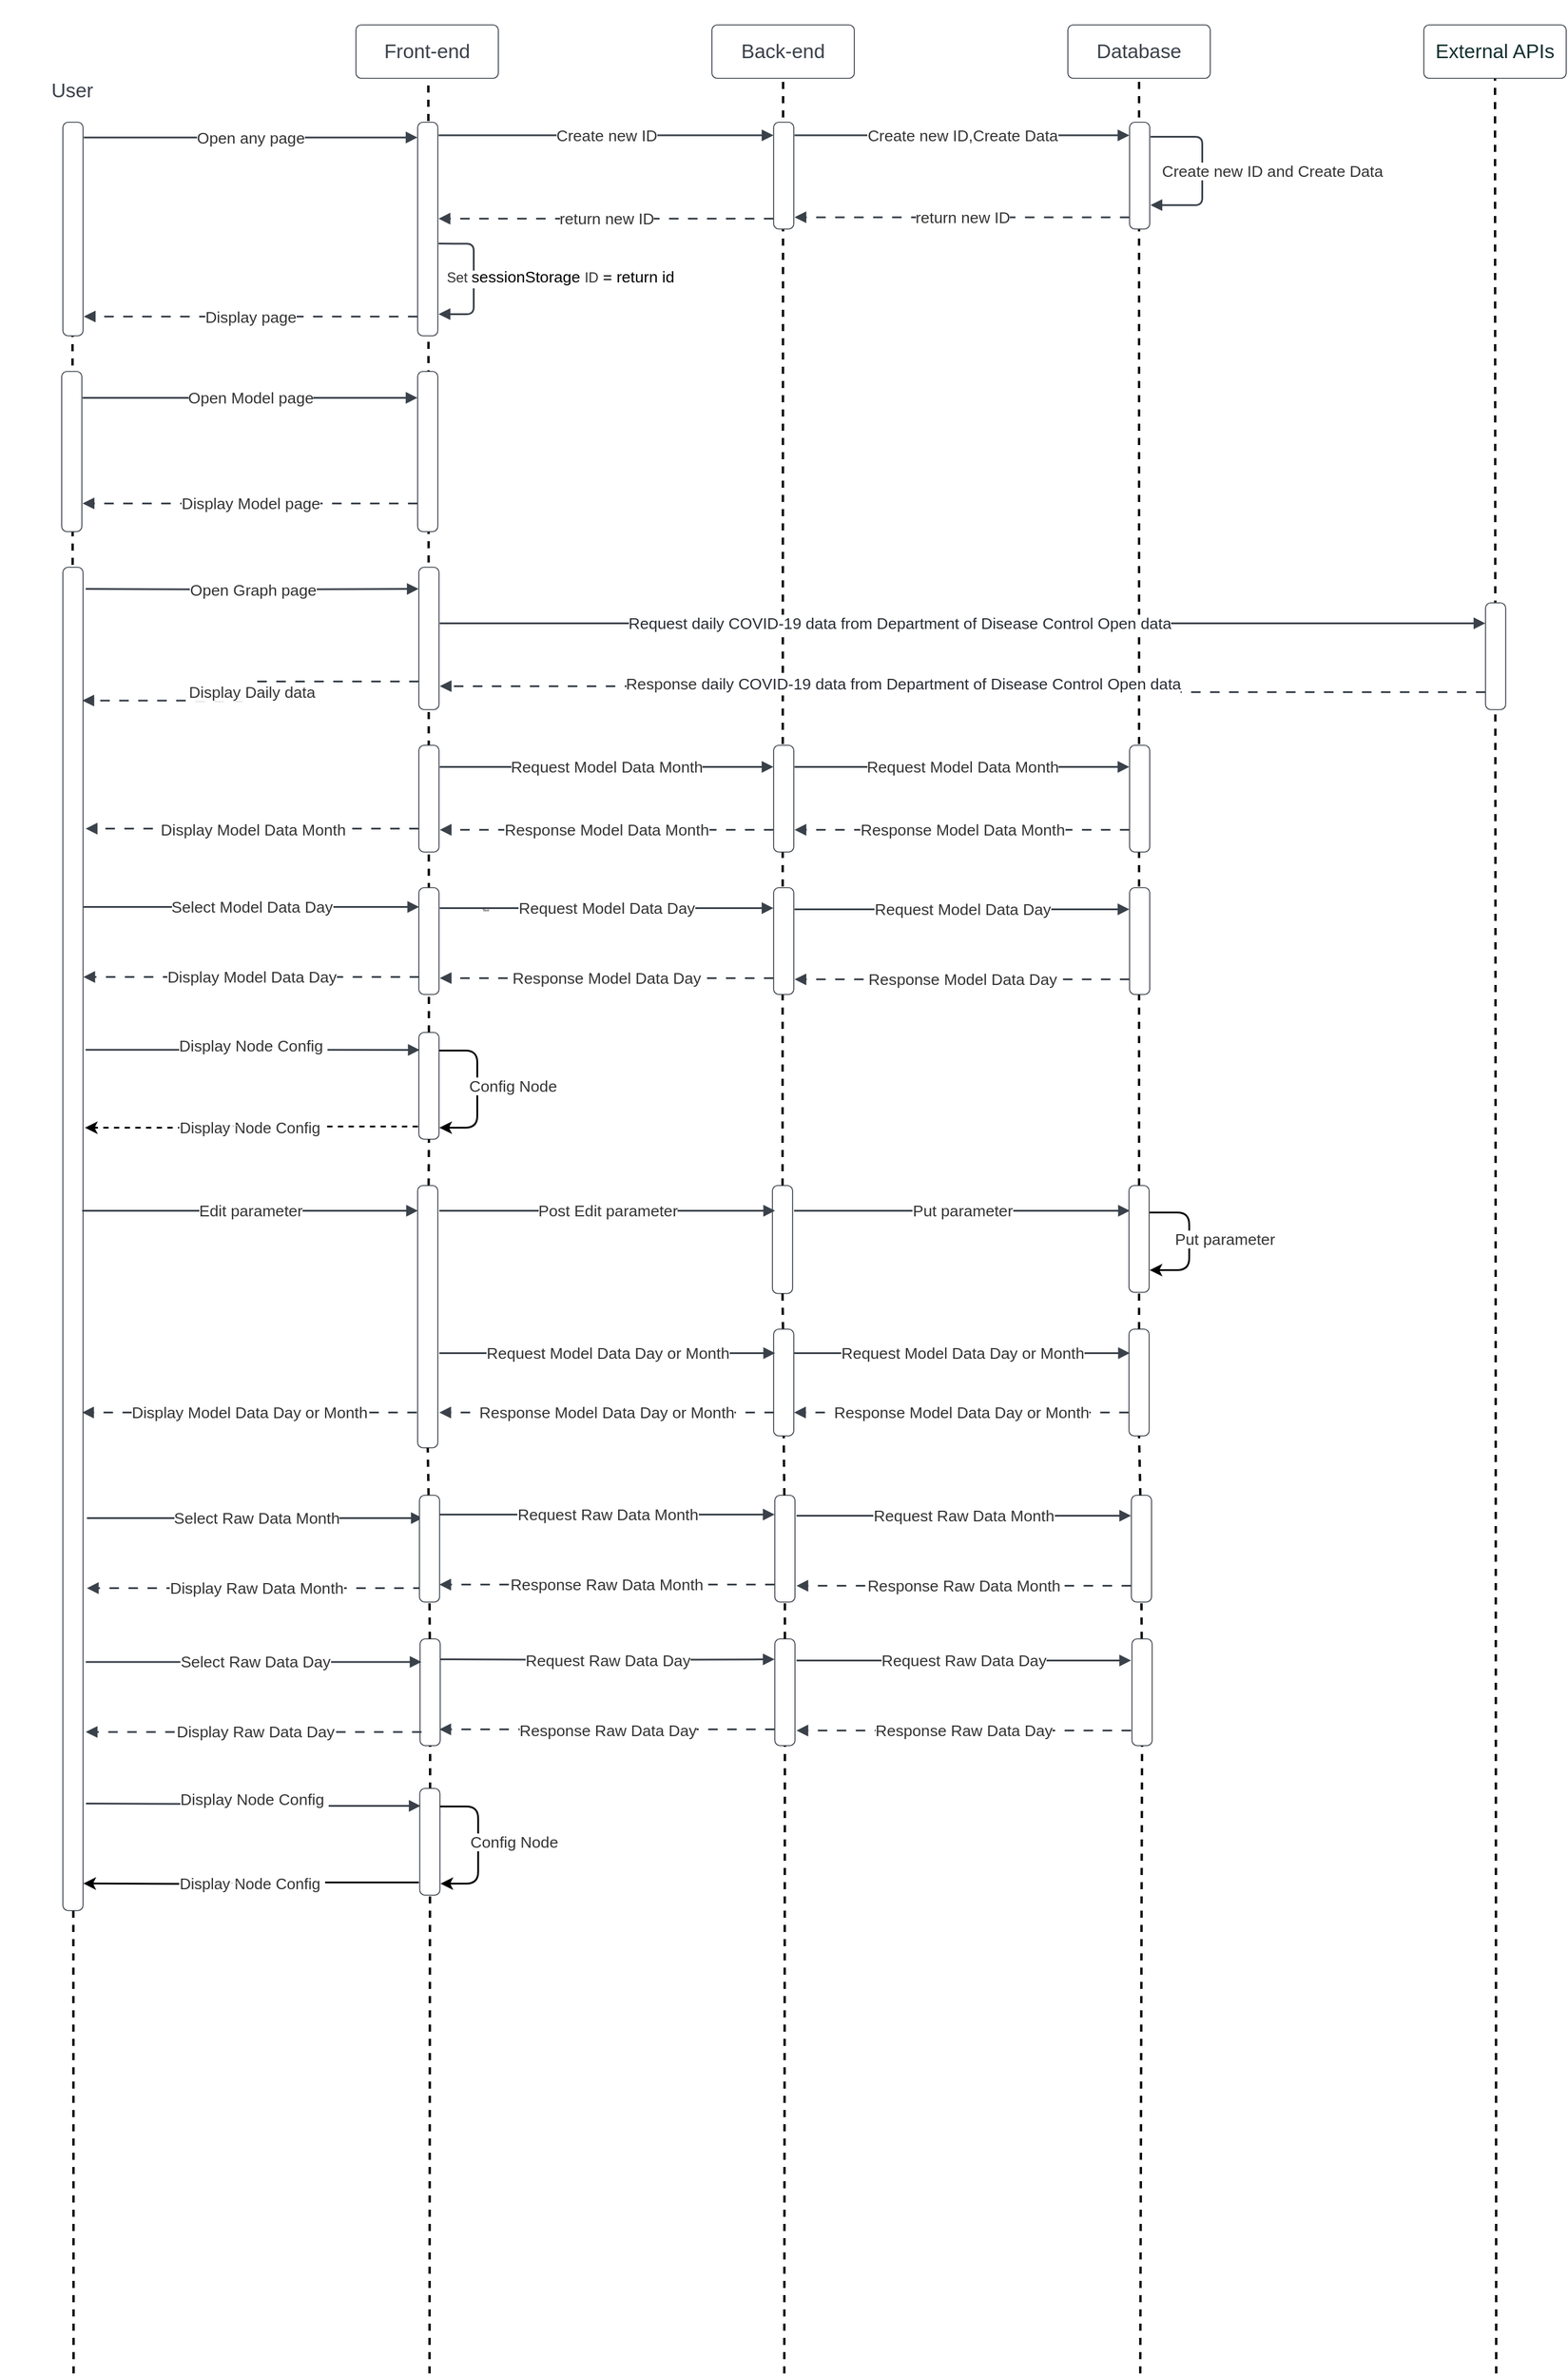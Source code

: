 <mxfile version="17.2.6" type="github">
  <diagram id="U3FW6_kFK7dBLzgJgBv8" name="Page-1">
    <mxGraphModel dx="3160" dy="1747" grid="1" gridSize="10" guides="1" tooltips="1" connect="1" arrows="1" fold="1" page="1" pageScale="1" pageWidth="827" pageHeight="1169" math="0" shadow="0">
      <root>
        <mxCell id="0" />
        <mxCell id="1" parent="0" />
        <mxCell id="z-WeCfIhU2ebbsGFk7dm-104" value="" style="endArrow=none;dashed=1;html=1;rounded=0;fontFamily=Helvetica;fontSize=13;fontColor=default;strokeWidth=2;entryX=0.5;entryY=1;entryDx=0;entryDy=0;targetPerimeterSpacing=0;" edge="1" parent="1">
          <mxGeometry width="50" height="50" relative="1" as="geometry">
            <mxPoint x="1439" y="2080" as="sourcePoint" />
            <mxPoint x="1438" y="146" as="targetPoint" />
          </mxGeometry>
        </mxCell>
        <mxCell id="z-WeCfIhU2ebbsGFk7dm-103" value="" style="endArrow=none;dashed=1;html=1;rounded=0;fontFamily=Helvetica;fontSize=13;fontColor=default;strokeWidth=2;entryX=0.5;entryY=1;entryDx=0;entryDy=0;targetPerimeterSpacing=0;startArrow=none;" edge="1" parent="1" source="z-WeCfIhU2ebbsGFk7dm-180">
          <mxGeometry width="50" height="50" relative="1" as="geometry">
            <mxPoint x="1139.0" y="2080" as="sourcePoint" />
            <mxPoint x="1138" y="146" as="targetPoint" />
          </mxGeometry>
        </mxCell>
        <mxCell id="z-WeCfIhU2ebbsGFk7dm-102" value="" style="endArrow=none;dashed=1;html=1;rounded=0;fontFamily=Helvetica;fontSize=13;fontColor=default;strokeWidth=2;entryX=0.5;entryY=1;entryDx=0;entryDy=0;targetPerimeterSpacing=0;startArrow=none;" edge="1" parent="1" source="z-WeCfIhU2ebbsGFk7dm-172">
          <mxGeometry width="50" height="50" relative="1" as="geometry">
            <mxPoint x="839" y="2080" as="sourcePoint" />
            <mxPoint x="838" y="146" as="targetPoint" />
          </mxGeometry>
        </mxCell>
        <mxCell id="z-WeCfIhU2ebbsGFk7dm-101" value="" style="endArrow=none;dashed=1;html=1;rounded=0;fontFamily=Helvetica;fontSize=13;fontColor=default;strokeWidth=2;entryX=0.5;entryY=1;entryDx=0;entryDy=0;targetPerimeterSpacing=0;startArrow=none;" edge="1" parent="1" source="z-WeCfIhU2ebbsGFk7dm-131">
          <mxGeometry width="50" height="50" relative="1" as="geometry">
            <mxPoint x="540" y="2080" as="sourcePoint" />
            <mxPoint x="539" y="146" as="targetPoint" />
          </mxGeometry>
        </mxCell>
        <mxCell id="z-WeCfIhU2ebbsGFk7dm-100" value="" style="endArrow=none;dashed=1;html=1;rounded=0;fontFamily=Helvetica;fontSize=13;fontColor=default;strokeWidth=2;entryX=0.5;entryY=1;entryDx=0;entryDy=0;targetPerimeterSpacing=0;" edge="1" parent="1" target="z-WeCfIhU2ebbsGFk7dm-10">
          <mxGeometry width="50" height="50" relative="1" as="geometry">
            <mxPoint x="240" y="2080" as="sourcePoint" />
            <mxPoint x="261" y="170" as="targetPoint" />
          </mxGeometry>
        </mxCell>
        <UserObject label="User" lucidchartObjectId="pPB6czRxWirM" id="z-WeCfIhU2ebbsGFk7dm-2">
          <mxCell style="html=1;overflow=block;blockSpacing=1;whiteSpace=wrap;fontSize=16.7;fontColor=#3a414a;spacing=0;fillColor=default;strokeWidth=1.5;strokeColor=none;" vertex="1" parent="1">
            <mxGeometry x="178" y="130" width="122" height="53" as="geometry" />
          </mxCell>
        </UserObject>
        <UserObject label="Front-end" lucidchartObjectId="SJB6he9n-Ml0" id="z-WeCfIhU2ebbsGFk7dm-4">
          <mxCell style="html=1;overflow=block;blockSpacing=1;whiteSpace=wrap;fontSize=16.7;fontColor=#3a414a;spacing=9;strokeColor=#3a414a;strokeOpacity=100;rounded=1;absoluteArcSize=1;arcSize=9;strokeWidth=0.8;" vertex="1" parent="1">
            <mxGeometry x="478" y="101" width="120" height="45" as="geometry" />
          </mxCell>
        </UserObject>
        <UserObject label="Back-end" lucidchartObjectId="kKB6vOC7IsKJ" id="z-WeCfIhU2ebbsGFk7dm-8">
          <mxCell style="html=1;overflow=block;blockSpacing=1;whiteSpace=wrap;fontSize=16.7;fontColor=#3a414a;spacing=9;strokeColor=#3a414a;strokeOpacity=100;rounded=1;absoluteArcSize=1;arcSize=9;strokeWidth=0.8;" vertex="1" parent="1">
            <mxGeometry x="778" y="101" width="120" height="45" as="geometry" />
          </mxCell>
        </UserObject>
        <UserObject label="Database" lucidchartObjectId="qKB6y.dagbY_" id="z-WeCfIhU2ebbsGFk7dm-9">
          <mxCell style="html=1;overflow=block;blockSpacing=1;whiteSpace=wrap;fontSize=16.7;fontColor=#3a414a;spacing=9;strokeColor=#3a414a;strokeOpacity=100;rounded=1;absoluteArcSize=1;arcSize=9;strokeWidth=0.8;" vertex="1" parent="1">
            <mxGeometry x="1078" y="101" width="120" height="45" as="geometry" />
          </mxCell>
        </UserObject>
        <UserObject label="" lucidchartObjectId="tOB61bNKTzEP" id="z-WeCfIhU2ebbsGFk7dm-10">
          <mxCell style="html=1;overflow=block;blockSpacing=1;whiteSpace=wrap;shape=image;fontSize=13;spacing=3.8;strokeColor=none;strokeOpacity=100;strokeWidth=0;image=https://images.lucid.app/images/2fe307f6-b154-4cb5-af3e-8fe406fb8aff/content;imageAspect=0;imageBackground=default;" vertex="1" parent="1">
            <mxGeometry x="206" y="80" width="66" height="66" as="geometry" />
          </mxCell>
        </UserObject>
        <UserObject label="" lucidchartObjectId="lUB6qU1DXC0U" id="z-WeCfIhU2ebbsGFk7dm-11">
          <mxCell style="html=1;overflow=block;blockSpacing=1;whiteSpace=wrap;fontSize=16.7;fontColor=#3a414a;spacing=9;strokeColor=#3a414a;strokeOpacity=100;rounded=1;absoluteArcSize=1;arcSize=9;strokeWidth=0.8;" vertex="1" parent="1">
            <mxGeometry x="530" y="183" width="17" height="180" as="geometry" />
          </mxCell>
        </UserObject>
        <UserObject label="" lucidchartObjectId="aVB6HIbY3j~h" id="z-WeCfIhU2ebbsGFk7dm-12">
          <mxCell style="html=1;jettySize=18;whiteSpace=wrap;fontSize=13;strokeColor=#3a414a;strokeOpacity=100;strokeWidth=1.5;rounded=1;arcSize=12;edgeStyle=orthogonalEdgeStyle;startArrow=none;endArrow=block;endFill=1;exitX=1.023;exitY=0.07;exitPerimeter=0;entryX=-0.023;entryY=0.07;entryPerimeter=0;" edge="1" parent="1" source="z-WeCfIhU2ebbsGFk7dm-28" target="z-WeCfIhU2ebbsGFk7dm-11">
            <mxGeometry width="100" height="100" relative="1" as="geometry">
              <Array as="points" />
            </mxGeometry>
          </mxCell>
        </UserObject>
        <mxCell id="z-WeCfIhU2ebbsGFk7dm-13" value="Open any page" style="text;html=1;resizable=0;labelBackgroundColor=default;align=center;verticalAlign=middle;fontColor=#333333;fontSize=13.3;" vertex="1" parent="z-WeCfIhU2ebbsGFk7dm-12">
          <mxGeometry relative="1" as="geometry" />
        </mxCell>
        <UserObject label="" lucidchartObjectId="dWB6JIlR30Hy" id="z-WeCfIhU2ebbsGFk7dm-14">
          <mxCell style="html=1;overflow=block;blockSpacing=1;whiteSpace=wrap;fontSize=16.7;fontColor=#3a414a;spacing=9;strokeColor=#3a414a;strokeOpacity=100;rounded=1;absoluteArcSize=1;arcSize=9;strokeWidth=0.8;" vertex="1" parent="1">
            <mxGeometry x="830" y="183" width="17" height="90" as="geometry" />
          </mxCell>
        </UserObject>
        <UserObject label="" lucidchartObjectId="kWB6~wt7dVkE" id="z-WeCfIhU2ebbsGFk7dm-15">
          <mxCell style="html=1;overflow=block;blockSpacing=1;whiteSpace=wrap;fontSize=16.7;fontColor=#3a414a;spacing=9;strokeColor=#3a414a;strokeOpacity=100;rounded=1;absoluteArcSize=1;arcSize=9;strokeWidth=0.8;" vertex="1" parent="1">
            <mxGeometry x="1130" y="183" width="17" height="90" as="geometry" />
          </mxCell>
        </UserObject>
        <UserObject label="" lucidchartObjectId="tWB64PQ76oqJ" id="z-WeCfIhU2ebbsGFk7dm-16">
          <mxCell style="html=1;jettySize=18;whiteSpace=wrap;fontSize=13;strokeColor=#3a414a;strokeOpacity=100;strokeWidth=1.5;rounded=1;arcSize=12;edgeStyle=orthogonalEdgeStyle;startArrow=none;endArrow=block;endFill=1;exitX=1.023;exitY=0.06;exitPerimeter=0;entryX=-0.023;entryY=0.12;entryPerimeter=0;" edge="1" parent="1" source="z-WeCfIhU2ebbsGFk7dm-11" target="z-WeCfIhU2ebbsGFk7dm-14">
            <mxGeometry width="100" height="100" relative="1" as="geometry">
              <Array as="points" />
            </mxGeometry>
          </mxCell>
        </UserObject>
        <mxCell id="z-WeCfIhU2ebbsGFk7dm-17" value="Create new ID" style="text;html=1;resizable=0;labelBackgroundColor=default;align=center;verticalAlign=middle;fontColor=#333333;fontSize=13.3;" vertex="1" parent="z-WeCfIhU2ebbsGFk7dm-16">
          <mxGeometry relative="1" as="geometry" />
        </mxCell>
        <UserObject label="" lucidchartObjectId="AXB6CfJjLEjt" id="z-WeCfIhU2ebbsGFk7dm-18">
          <mxCell style="html=1;jettySize=18;whiteSpace=wrap;fontSize=13;strokeColor=#3a414a;strokeOpacity=100;strokeWidth=1.5;rounded=1;arcSize=12;edgeStyle=orthogonalEdgeStyle;startArrow=none;endArrow=block;endFill=1;exitX=1.023;exitY=0.12;exitPerimeter=0;entryX=-0.023;entryY=0.12;entryPerimeter=0;" edge="1" parent="1" source="z-WeCfIhU2ebbsGFk7dm-14" target="z-WeCfIhU2ebbsGFk7dm-15">
            <mxGeometry width="100" height="100" relative="1" as="geometry">
              <Array as="points" />
            </mxGeometry>
          </mxCell>
        </UserObject>
        <mxCell id="z-WeCfIhU2ebbsGFk7dm-19" value="Create new ID,Create Data" style="text;html=1;resizable=0;labelBackgroundColor=default;align=center;verticalAlign=middle;fontColor=#333333;fontSize=13.3;" vertex="1" parent="z-WeCfIhU2ebbsGFk7dm-18">
          <mxGeometry relative="1" as="geometry" />
        </mxCell>
        <UserObject label="" lucidchartObjectId="SYB6BYrBhLy~" id="z-WeCfIhU2ebbsGFk7dm-20">
          <mxCell style="html=1;jettySize=18;whiteSpace=wrap;fontSize=13;strokeColor=#3a414a;strokeOpacity=100;strokeWidth=1.5;rounded=1;arcSize=12;edgeStyle=orthogonalEdgeStyle;startArrow=none;endArrow=block;endFill=1;exitX=1.023;exitY=0.133;exitPerimeter=0;entryX=1.023;entryY=0.773;entryPerimeter=0;" edge="1" parent="1" source="z-WeCfIhU2ebbsGFk7dm-15" target="z-WeCfIhU2ebbsGFk7dm-15">
            <mxGeometry width="100" height="100" relative="1" as="geometry">
              <Array as="points">
                <mxPoint x="1191" y="195" />
                <mxPoint x="1191" y="253" />
              </Array>
            </mxGeometry>
          </mxCell>
        </UserObject>
        <mxCell id="z-WeCfIhU2ebbsGFk7dm-21" value="Create new ID and Create Data" style="text;html=1;resizable=0;labelBackgroundColor=default;align=center;verticalAlign=middle;fontColor=#333333;fontSize=13.3;" vertex="1" parent="z-WeCfIhU2ebbsGFk7dm-20">
          <mxGeometry relative="1" as="geometry">
            <mxPoint x="59" as="offset" />
          </mxGeometry>
        </mxCell>
        <UserObject label="" lucidchartObjectId="p3B6E770JkCD" id="z-WeCfIhU2ebbsGFk7dm-22">
          <mxCell style="html=1;jettySize=18;whiteSpace=wrap;fontSize=13;strokeColor=#3a414a;strokeOpacity=100;dashed=1;fixDash=1;dashPattern=8 8;strokeWidth=1.5;rounded=1;arcSize=12;edgeStyle=orthogonalEdgeStyle;startArrow=none;endArrow=block;endFill=1;exitX=-0.023;exitY=0.887;exitPerimeter=0;entryX=1.023;entryY=0.887;entryPerimeter=0;" edge="1" parent="1" source="z-WeCfIhU2ebbsGFk7dm-15" target="z-WeCfIhU2ebbsGFk7dm-14">
            <mxGeometry width="100" height="100" relative="1" as="geometry">
              <Array as="points" />
            </mxGeometry>
          </mxCell>
        </UserObject>
        <mxCell id="z-WeCfIhU2ebbsGFk7dm-23" value="return new ID" style="text;html=1;resizable=0;labelBackgroundColor=default;align=center;verticalAlign=middle;fontColor=#333333;fontSize=13.3;" vertex="1" parent="z-WeCfIhU2ebbsGFk7dm-22">
          <mxGeometry relative="1" as="geometry" />
        </mxCell>
        <UserObject label="" lucidchartObjectId="s3B6QEloMWkg" id="z-WeCfIhU2ebbsGFk7dm-24">
          <mxCell style="html=1;jettySize=18;whiteSpace=wrap;fontSize=13;strokeColor=#3a414a;strokeOpacity=100;dashed=1;fixDash=1;dashPattern=8 8;strokeWidth=1.5;rounded=1;arcSize=12;edgeStyle=orthogonalEdgeStyle;startArrow=none;endArrow=block;endFill=1;exitX=-0.023;exitY=0.9;exitPerimeter=0;entryX=1.023;entryY=0.45;entryPerimeter=0;" edge="1" parent="1" source="z-WeCfIhU2ebbsGFk7dm-14" target="z-WeCfIhU2ebbsGFk7dm-11">
            <mxGeometry width="100" height="100" relative="1" as="geometry">
              <Array as="points" />
            </mxGeometry>
          </mxCell>
        </UserObject>
        <mxCell id="z-WeCfIhU2ebbsGFk7dm-25" value="return new ID" style="text;html=1;resizable=0;labelBackgroundColor=default;align=center;verticalAlign=middle;fontColor=#333333;fontSize=13.3;" vertex="1" parent="z-WeCfIhU2ebbsGFk7dm-24">
          <mxGeometry relative="1" as="geometry" />
        </mxCell>
        <UserObject label="" lucidchartObjectId="Z4B6qVglUWGX" id="z-WeCfIhU2ebbsGFk7dm-26">
          <mxCell style="html=1;jettySize=18;whiteSpace=wrap;fontSize=13;strokeColor=#3a414a;strokeOpacity=100;strokeWidth=1.5;rounded=1;arcSize=12;edgeStyle=orthogonalEdgeStyle;startArrow=none;endArrow=block;endFill=1;exitX=1.023;exitY=0.567;exitPerimeter=0;entryX=1.023;entryY=0.897;entryPerimeter=0;" edge="1" parent="1" source="z-WeCfIhU2ebbsGFk7dm-11" target="z-WeCfIhU2ebbsGFk7dm-11">
            <mxGeometry width="100" height="100" relative="1" as="geometry">
              <Array as="points">
                <mxPoint x="577" y="285" />
                <mxPoint x="577" y="344" />
              </Array>
            </mxGeometry>
          </mxCell>
        </UserObject>
        <mxCell id="z-WeCfIhU2ebbsGFk7dm-27" value="&lt;div style=&quot;display: flex ; justify-content: center ; text-align: center ; align-items: baseline ; font-size: 0 ; line-height: 1.25 ; margin-top: -2px&quot;&gt;&lt;span&gt;&lt;span style=&quot;font-size: 11.7px ; color: rgb(51 , 51 , 51)&quot;&gt;Set &lt;/span&gt;&lt;span style=&quot;font-size: 13.3px ; color: rgb(0 , 0 , 0)&quot;&gt;sessionStorage  &lt;/span&gt;&lt;span style=&quot;font-size: 11.7px ; color: rgb(51 , 51 , 51)&quot;&gt;ID&lt;/span&gt;&lt;span style=&quot;font-size: 13.3px ; color: rgb(0 , 0 , 0)&quot;&gt; = return id&lt;/span&gt;&lt;/span&gt;&lt;/div&gt;" style="text;html=1;resizable=0;labelBackgroundColor=default;align=center;verticalAlign=middle;" vertex="1" parent="z-WeCfIhU2ebbsGFk7dm-26">
          <mxGeometry relative="1" as="geometry">
            <mxPoint x="73" as="offset" />
          </mxGeometry>
        </mxCell>
        <UserObject label="" lucidchartObjectId="M8B6G7-qKfX~" id="z-WeCfIhU2ebbsGFk7dm-28">
          <mxCell style="html=1;overflow=block;blockSpacing=1;whiteSpace=wrap;fontSize=16.7;fontColor=#3a414a;spacing=9;strokeColor=#3a414a;strokeOpacity=100;rounded=1;absoluteArcSize=1;arcSize=9;strokeWidth=0.8;" vertex="1" parent="1">
            <mxGeometry x="231" y="183" width="17" height="180" as="geometry" />
          </mxCell>
        </UserObject>
        <UserObject label="" lucidchartObjectId="b9B6C1zwckV5" id="z-WeCfIhU2ebbsGFk7dm-29">
          <mxCell style="html=1;jettySize=18;whiteSpace=wrap;overflow=block;blockSpacing=1;fontSize=13;strokeColor=#3a414a;strokeOpacity=100;dashed=1;fixDash=1;dashPattern=8 8;strokeWidth=1.5;rounded=1;arcSize=12;edgeStyle=orthogonalEdgeStyle;startArrow=none;endArrow=block;endFill=1;exitX=-0.023;exitY=0.908;exitPerimeter=0;entryX=1.023;entryY=0.908;entryPerimeter=0;" edge="1" parent="1" source="z-WeCfIhU2ebbsGFk7dm-11" target="z-WeCfIhU2ebbsGFk7dm-28">
            <mxGeometry width="100" height="100" relative="1" as="geometry">
              <Array as="points" />
            </mxGeometry>
          </mxCell>
        </UserObject>
        <mxCell id="z-WeCfIhU2ebbsGFk7dm-30" value="Display page" style="text;html=1;resizable=0;labelBackgroundColor=default;align=center;verticalAlign=middle;fontColor=#333333;fontSize=13.3;" vertex="1" parent="z-WeCfIhU2ebbsGFk7dm-29">
          <mxGeometry relative="1" as="geometry" />
        </mxCell>
        <UserObject label="" lucidchartObjectId="j~B61xOkIK1Z" id="z-WeCfIhU2ebbsGFk7dm-31">
          <mxCell style="html=1;overflow=block;blockSpacing=1;whiteSpace=wrap;fontSize=16.7;fontColor=#3a414a;spacing=9;strokeColor=#3a414a;strokeOpacity=100;rounded=1;absoluteArcSize=1;arcSize=9;strokeWidth=0.8;" vertex="1" parent="1">
            <mxGeometry x="230" y="393" width="17" height="135" as="geometry" />
          </mxCell>
        </UserObject>
        <UserObject label="" lucidchartObjectId="aaC6KtELH4f6" id="z-WeCfIhU2ebbsGFk7dm-32">
          <mxCell style="html=1;overflow=block;blockSpacing=1;whiteSpace=wrap;fontSize=16.7;fontColor=#3a414a;spacing=9;strokeColor=#3a414a;strokeOpacity=100;rounded=1;absoluteArcSize=1;arcSize=9;strokeWidth=0.8;" vertex="1" parent="1">
            <mxGeometry x="530" y="393" width="17" height="135" as="geometry" />
          </mxCell>
        </UserObject>
        <UserObject label="" lucidchartObjectId="oaC65LSfD_sF" id="z-WeCfIhU2ebbsGFk7dm-33">
          <mxCell style="html=1;jettySize=18;whiteSpace=wrap;fontSize=13;strokeColor=#3a414a;strokeOpacity=100;strokeWidth=1.5;rounded=1;arcSize=12;edgeStyle=orthogonalEdgeStyle;startArrow=none;endArrow=block;endFill=1;exitX=1.023;exitY=0.163;exitPerimeter=0;entryX=-0.023;entryY=0.163;entryPerimeter=0;" edge="1" parent="1" source="z-WeCfIhU2ebbsGFk7dm-31" target="z-WeCfIhU2ebbsGFk7dm-32">
            <mxGeometry width="100" height="100" relative="1" as="geometry">
              <Array as="points" />
            </mxGeometry>
          </mxCell>
        </UserObject>
        <mxCell id="z-WeCfIhU2ebbsGFk7dm-34" value="Open Model page" style="text;html=1;resizable=0;labelBackgroundColor=default;align=center;verticalAlign=middle;fontColor=#333333;fontSize=13.3;" vertex="1" parent="z-WeCfIhU2ebbsGFk7dm-33">
          <mxGeometry relative="1" as="geometry" />
        </mxCell>
        <UserObject label="" lucidchartObjectId="UaC6YUdy9~tq" id="z-WeCfIhU2ebbsGFk7dm-35">
          <mxCell style="html=1;jettySize=18;whiteSpace=wrap;fontSize=13;strokeColor=#3a414a;strokeOpacity=100;dashed=1;fixDash=1;dashPattern=8 8;strokeWidth=1.5;rounded=1;arcSize=12;edgeStyle=orthogonalEdgeStyle;startArrow=none;endArrow=block;endFill=1;exitX=-0.023;exitY=0.822;exitPerimeter=0;entryX=1.023;entryY=0.822;entryPerimeter=0;" edge="1" parent="1" source="z-WeCfIhU2ebbsGFk7dm-32" target="z-WeCfIhU2ebbsGFk7dm-31">
            <mxGeometry width="100" height="100" relative="1" as="geometry">
              <Array as="points" />
            </mxGeometry>
          </mxCell>
        </UserObject>
        <mxCell id="z-WeCfIhU2ebbsGFk7dm-36" value="Display Model page" style="text;html=1;resizable=0;labelBackgroundColor=default;align=center;verticalAlign=middle;fontColor=#333333;fontSize=13.3;" vertex="1" parent="z-WeCfIhU2ebbsGFk7dm-35">
          <mxGeometry relative="1" as="geometry" />
        </mxCell>
        <UserObject label="" lucidchartObjectId="MdC6qle6v911" id="z-WeCfIhU2ebbsGFk7dm-37">
          <mxCell style="html=1;overflow=block;blockSpacing=1;whiteSpace=wrap;fontSize=16.7;fontColor=#3a414a;spacing=9;strokeColor=#3a414a;strokeOpacity=100;rounded=1;absoluteArcSize=1;arcSize=9;strokeWidth=0.8;" vertex="1" parent="1">
            <mxGeometry x="231" y="558" width="17" height="1132" as="geometry" />
          </mxCell>
        </UserObject>
        <UserObject label="" lucidchartObjectId="4dC6SYdGO_m6" id="z-WeCfIhU2ebbsGFk7dm-38">
          <mxCell style="html=1;overflow=block;blockSpacing=1;whiteSpace=wrap;fontSize=16.7;fontColor=#3a414a;spacing=9;strokeColor=#3a414a;strokeOpacity=100;rounded=1;absoluteArcSize=1;arcSize=9;strokeWidth=0.8;" vertex="1" parent="1">
            <mxGeometry x="531" y="558" width="17" height="120" as="geometry" />
          </mxCell>
        </UserObject>
        <UserObject label="" lucidchartObjectId="IyC6M1uThLOs" id="z-WeCfIhU2ebbsGFk7dm-39">
          <mxCell style="html=1;jettySize=18;whiteSpace=wrap;fontSize=13;strokeColor=#3a414a;strokeOpacity=100;strokeWidth=1.5;rounded=1;arcSize=12;edgeStyle=orthogonalEdgeStyle;startArrow=none;endArrow=block;endFill=1;entryX=-0.023;entryY=0.15;entryPerimeter=0;" edge="1" parent="1" target="z-WeCfIhU2ebbsGFk7dm-38">
            <mxGeometry width="100" height="100" relative="1" as="geometry">
              <Array as="points" />
              <mxPoint x="250" y="576" as="sourcePoint" />
            </mxGeometry>
          </mxCell>
        </UserObject>
        <mxCell id="z-WeCfIhU2ebbsGFk7dm-40" value="Open Graph page" style="text;html=1;resizable=0;labelBackgroundColor=default;align=center;verticalAlign=middle;fontColor=#333333;fontSize=13.3;" vertex="1" parent="z-WeCfIhU2ebbsGFk7dm-39">
          <mxGeometry relative="1" as="geometry" />
        </mxCell>
        <UserObject label="External APIs" lucidchartObjectId="4zC6Pg.s3ahT" id="z-WeCfIhU2ebbsGFk7dm-42">
          <mxCell style="html=1;overflow=block;blockSpacing=1;whiteSpace=wrap;fontSize=16.7;fontColor=#12302e;spacing=9;strokeColor=#3a414a;strokeOpacity=100;rounded=1;absoluteArcSize=1;arcSize=9;strokeWidth=0.8;" vertex="1" parent="1">
            <mxGeometry x="1378" y="101" width="120" height="45" as="geometry" />
          </mxCell>
        </UserObject>
        <UserObject label="" lucidchartObjectId="jDC6Xywz4lIS" id="z-WeCfIhU2ebbsGFk7dm-43">
          <mxCell style="html=1;jettySize=18;whiteSpace=wrap;fontSize=13;strokeColor=#3a414a;strokeOpacity=100;strokeWidth=1.5;rounded=1;arcSize=12;edgeStyle=orthogonalEdgeStyle;startArrow=none;endArrow=block;endFill=1;exitX=1.023;exitY=0.392;exitPerimeter=0;entryX=-0.023;entryY=0.189;entryPerimeter=0;" edge="1" parent="1" source="z-WeCfIhU2ebbsGFk7dm-38" target="z-WeCfIhU2ebbsGFk7dm-45">
            <mxGeometry width="100" height="100" relative="1" as="geometry">
              <Array as="points" />
            </mxGeometry>
          </mxCell>
        </UserObject>
        <mxCell id="z-WeCfIhU2ebbsGFk7dm-44" value="Request daily COVID-19 data from Department of Disease Control Open data " style="text;html=1;resizable=0;labelBackgroundColor=default;align=center;verticalAlign=middle;fontColor=#282c33;fontSize=13.3;" vertex="1" parent="z-WeCfIhU2ebbsGFk7dm-43">
          <mxGeometry x="-0.121" relative="1" as="geometry" />
        </mxCell>
        <UserObject label="" lucidchartObjectId="iGC6CSA5eWOu" id="z-WeCfIhU2ebbsGFk7dm-45">
          <mxCell style="html=1;overflow=block;blockSpacing=1;whiteSpace=wrap;fontSize=16.7;fontColor=#3a414a;spacing=9;strokeColor=#3a414a;strokeOpacity=100;rounded=1;absoluteArcSize=1;arcSize=9;strokeWidth=0.8;" vertex="1" parent="1">
            <mxGeometry x="1430" y="588" width="17" height="90" as="geometry" />
          </mxCell>
        </UserObject>
        <UserObject label="" lucidchartObjectId="zGC6CNJoKBSS" id="z-WeCfIhU2ebbsGFk7dm-46">
          <mxCell style="html=1;jettySize=18;whiteSpace=wrap;fontSize=13;strokeColor=#3a414a;strokeOpacity=100;dashed=1;fixDash=1;dashPattern=8 8;strokeWidth=1.5;rounded=1;arcSize=12;edgeStyle=orthogonalEdgeStyle;startArrow=none;endArrow=block;endFill=1;exitX=-0.023;exitY=0.833;exitPerimeter=0;entryX=1.023;entryY=0.833;entryPerimeter=0;" edge="1" parent="1" source="z-WeCfIhU2ebbsGFk7dm-45" target="z-WeCfIhU2ebbsGFk7dm-38">
            <mxGeometry width="100" height="100" relative="1" as="geometry">
              <Array as="points" />
            </mxGeometry>
          </mxCell>
        </UserObject>
        <mxCell id="z-WeCfIhU2ebbsGFk7dm-47" value="&lt;div style=&quot;display: flex; justify-content: center; text-align: center; align-items: baseline; font-size: 0; line-height: 1.25;margin-top: -2px;&quot;&gt;&lt;span&gt;&lt;span style=&quot;font-size:13.3px;color:#333333;&quot;&gt;Response&lt;/span&gt;&lt;span style=&quot;font-size:13.3px;color:#282c33;&quot;&gt; daily COVID-19 data from Department of Disease Control Open data &lt;/span&gt;&lt;/span&gt;&lt;/div&gt;" style="text;html=1;resizable=0;labelBackgroundColor=default;align=center;verticalAlign=middle;" vertex="1" parent="z-WeCfIhU2ebbsGFk7dm-46">
          <mxGeometry x="0.119" relative="1" as="geometry" />
        </mxCell>
        <UserObject label="" lucidchartObjectId="jIC6FQ-HDYhO" id="z-WeCfIhU2ebbsGFk7dm-48">
          <mxCell style="html=1;jettySize=18;whiteSpace=wrap;overflow=block;blockSpacing=1;fontSize=13;strokeColor=#3a414a;strokeOpacity=100;dashed=1;fixDash=1;dashPattern=8 8;strokeWidth=1.5;rounded=1;arcSize=12;edgeStyle=orthogonalEdgeStyle;startArrow=none;endArrow=block;endFill=1;exitX=-0.023;exitY=0.8;exitPerimeter=0;entryX=0.954;entryY=0.099;entryPerimeter=0;entryDx=0;entryDy=0;" edge="1" parent="1" source="z-WeCfIhU2ebbsGFk7dm-38" target="z-WeCfIhU2ebbsGFk7dm-37">
            <mxGeometry width="100" height="100" relative="1" as="geometry">
              <Array as="points" />
            </mxGeometry>
          </mxCell>
        </UserObject>
        <mxCell id="z-WeCfIhU2ebbsGFk7dm-49" value="Display Daily data" style="text;html=1;resizable=0;labelBackgroundColor=default;align=center;verticalAlign=middle;fontColor=#333333;fontSize=13.3;" vertex="1" parent="z-WeCfIhU2ebbsGFk7dm-48">
          <mxGeometry relative="1" as="geometry" />
        </mxCell>
        <UserObject label="" lucidchartObjectId="uJC69J0~Hug2" id="z-WeCfIhU2ebbsGFk7dm-50">
          <mxCell style="html=1;overflow=block;blockSpacing=1;whiteSpace=wrap;fontSize=16.7;fontColor=#3a414a;spacing=9;strokeColor=#3a414a;strokeOpacity=100;rounded=1;absoluteArcSize=1;arcSize=9;strokeWidth=0.8;" vertex="1" parent="1">
            <mxGeometry x="531" y="708" width="17" height="90" as="geometry" />
          </mxCell>
        </UserObject>
        <UserObject label="" lucidchartObjectId="OJC6vx6Ug9Gb" id="z-WeCfIhU2ebbsGFk7dm-51">
          <mxCell style="html=1;overflow=block;blockSpacing=1;whiteSpace=wrap;fontSize=16.7;fontColor=#3a414a;spacing=9;strokeColor=#3a414a;strokeOpacity=100;rounded=1;absoluteArcSize=1;arcSize=9;strokeWidth=0.8;" vertex="1" parent="1">
            <mxGeometry x="830" y="708" width="17" height="90" as="geometry" />
          </mxCell>
        </UserObject>
        <UserObject label="" lucidchartObjectId="9JC6gtZKBedo" id="z-WeCfIhU2ebbsGFk7dm-52">
          <mxCell style="html=1;jettySize=18;whiteSpace=wrap;fontSize=13;strokeColor=#3a414a;strokeOpacity=100;strokeWidth=1.5;rounded=1;arcSize=12;edgeStyle=orthogonalEdgeStyle;startArrow=none;endArrow=block;endFill=1;exitX=1.023;exitY=0.2;exitPerimeter=0;entryX=-0.023;entryY=0.2;entryPerimeter=0;" edge="1" parent="1" source="z-WeCfIhU2ebbsGFk7dm-50" target="z-WeCfIhU2ebbsGFk7dm-51">
            <mxGeometry width="100" height="100" relative="1" as="geometry">
              <Array as="points" />
            </mxGeometry>
          </mxCell>
        </UserObject>
        <mxCell id="z-WeCfIhU2ebbsGFk7dm-53" value="Request  Model Data Month" style="text;html=1;resizable=0;labelBackgroundColor=default;align=center;verticalAlign=middle;fontColor=#333333;fontSize=13.3;" vertex="1" parent="z-WeCfIhU2ebbsGFk7dm-52">
          <mxGeometry relative="1" as="geometry" />
        </mxCell>
        <UserObject label="" lucidchartObjectId="OMC6ke~POsoc" id="z-WeCfIhU2ebbsGFk7dm-54">
          <mxCell style="html=1;overflow=block;blockSpacing=1;whiteSpace=wrap;fontSize=16.7;fontColor=#3a414a;spacing=9;strokeColor=#3a414a;strokeOpacity=100;rounded=1;absoluteArcSize=1;arcSize=9;strokeWidth=0.8;" vertex="1" parent="1">
            <mxGeometry x="1130" y="708" width="17" height="90" as="geometry" />
          </mxCell>
        </UserObject>
        <UserObject label="" lucidchartObjectId="8MC6X_tt5UQK" id="z-WeCfIhU2ebbsGFk7dm-55">
          <mxCell style="html=1;jettySize=18;whiteSpace=wrap;fontSize=13;strokeColor=#3a414a;strokeOpacity=100;strokeWidth=1.5;rounded=1;arcSize=12;edgeStyle=orthogonalEdgeStyle;startArrow=none;endArrow=block;endFill=1;exitX=1.023;exitY=0.2;exitPerimeter=0;entryX=-0.023;entryY=0.2;entryPerimeter=0;" edge="1" parent="1" source="z-WeCfIhU2ebbsGFk7dm-51" target="z-WeCfIhU2ebbsGFk7dm-54">
            <mxGeometry width="100" height="100" relative="1" as="geometry">
              <Array as="points" />
            </mxGeometry>
          </mxCell>
        </UserObject>
        <mxCell id="z-WeCfIhU2ebbsGFk7dm-56" value="Request  Model Data Month" style="text;html=1;resizable=0;labelBackgroundColor=default;align=center;verticalAlign=middle;fontColor=#333333;fontSize=13.3;" vertex="1" parent="z-WeCfIhU2ebbsGFk7dm-55">
          <mxGeometry relative="1" as="geometry" />
        </mxCell>
        <UserObject label="" lucidchartObjectId="pNC6ErK1AbHk" id="z-WeCfIhU2ebbsGFk7dm-57">
          <mxCell style="html=1;jettySize=18;whiteSpace=wrap;fontSize=13;strokeColor=#3a414a;strokeOpacity=100;dashed=1;fixDash=1;dashPattern=8 8;strokeWidth=1.5;rounded=1;arcSize=12;edgeStyle=orthogonalEdgeStyle;startArrow=none;endArrow=block;endFill=1;exitX=-0.023;exitY=0.789;exitPerimeter=0;entryX=1.023;entryY=0.789;entryPerimeter=0;" edge="1" parent="1" source="z-WeCfIhU2ebbsGFk7dm-54" target="z-WeCfIhU2ebbsGFk7dm-51">
            <mxGeometry width="100" height="100" relative="1" as="geometry">
              <Array as="points" />
            </mxGeometry>
          </mxCell>
        </UserObject>
        <mxCell id="z-WeCfIhU2ebbsGFk7dm-58" value="Response  Model Data Month" style="text;html=1;resizable=0;labelBackgroundColor=default;align=center;verticalAlign=middle;fontColor=#333333;fontSize=13.3;" vertex="1" parent="z-WeCfIhU2ebbsGFk7dm-57">
          <mxGeometry relative="1" as="geometry" />
        </mxCell>
        <UserObject label="" lucidchartObjectId="0NC6PVne5uIt" id="z-WeCfIhU2ebbsGFk7dm-59">
          <mxCell style="html=1;jettySize=18;whiteSpace=wrap;fontSize=13;strokeColor=#3a414a;strokeOpacity=100;dashed=1;fixDash=1;dashPattern=8 8;strokeWidth=1.5;rounded=1;arcSize=12;edgeStyle=orthogonalEdgeStyle;startArrow=none;endArrow=block;endFill=1;exitX=-0.023;exitY=0.789;exitPerimeter=0;entryX=1.023;entryY=0.789;entryPerimeter=0;" edge="1" parent="1" source="z-WeCfIhU2ebbsGFk7dm-51" target="z-WeCfIhU2ebbsGFk7dm-50">
            <mxGeometry width="100" height="100" relative="1" as="geometry">
              <Array as="points" />
            </mxGeometry>
          </mxCell>
        </UserObject>
        <mxCell id="z-WeCfIhU2ebbsGFk7dm-60" value="Response  Model Data Month" style="text;html=1;resizable=0;labelBackgroundColor=default;align=center;verticalAlign=middle;fontColor=#333333;fontSize=13.3;" vertex="1" parent="z-WeCfIhU2ebbsGFk7dm-59">
          <mxGeometry relative="1" as="geometry" />
        </mxCell>
        <UserObject label="" lucidchartObjectId="HOC6VIvEA0Bt" id="z-WeCfIhU2ebbsGFk7dm-61">
          <mxCell style="html=1;jettySize=18;whiteSpace=wrap;fontSize=13;strokeColor=#3a414a;strokeOpacity=100;dashed=1;fixDash=1;dashPattern=8 8;strokeWidth=1.5;rounded=1;arcSize=12;edgeStyle=orthogonalEdgeStyle;startArrow=none;endArrow=block;endFill=1;exitX=-0.023;exitY=0.778;exitPerimeter=0;" edge="1" parent="1" source="z-WeCfIhU2ebbsGFk7dm-50">
            <mxGeometry width="100" height="100" relative="1" as="geometry">
              <Array as="points" />
              <mxPoint x="250" y="778" as="targetPoint" />
            </mxGeometry>
          </mxCell>
        </UserObject>
        <mxCell id="z-WeCfIhU2ebbsGFk7dm-62" value="Display Model Data Month" style="text;html=1;resizable=0;labelBackgroundColor=default;align=center;verticalAlign=middle;fontColor=#333333;fontSize=13.3;" vertex="1" parent="z-WeCfIhU2ebbsGFk7dm-61">
          <mxGeometry relative="1" as="geometry" />
        </mxCell>
        <UserObject label="" lucidchartObjectId="5uE6oH6iUdjr" id="z-WeCfIhU2ebbsGFk7dm-63">
          <mxCell style="html=1;overflow=block;blockSpacing=1;whiteSpace=wrap;fontSize=16.7;fontColor=#3a414a;spacing=9;strokeColor=#3a414a;strokeOpacity=100;rounded=1;absoluteArcSize=1;arcSize=9;strokeWidth=0.8;" vertex="1" parent="1">
            <mxGeometry x="531" y="828" width="17" height="90" as="geometry" />
          </mxCell>
        </UserObject>
        <UserObject label="" lucidchartObjectId="kvE6bfW-4E6I" id="z-WeCfIhU2ebbsGFk7dm-64">
          <mxCell style="html=1;overflow=block;blockSpacing=1;whiteSpace=wrap;fontSize=16.7;fontColor=#3a414a;spacing=9;strokeColor=#3a414a;strokeOpacity=100;rounded=1;absoluteArcSize=1;arcSize=9;strokeWidth=0.8;" vertex="1" parent="1">
            <mxGeometry x="830" y="828" width="17" height="90" as="geometry" />
          </mxCell>
        </UserObject>
        <UserObject label="" lucidchartObjectId="pvE6NMaVjhWA" id="z-WeCfIhU2ebbsGFk7dm-65">
          <mxCell style="html=1;overflow=block;blockSpacing=1;whiteSpace=wrap;fontSize=16.7;fontColor=#3a414a;spacing=9;strokeColor=#3a414a;strokeOpacity=100;rounded=1;absoluteArcSize=1;arcSize=9;strokeWidth=0.8;" vertex="1" parent="1">
            <mxGeometry x="1130" y="828" width="17" height="90" as="geometry" />
          </mxCell>
        </UserObject>
        <UserObject label="" lucidchartObjectId="CvE6_EGG~OAG" id="z-WeCfIhU2ebbsGFk7dm-66">
          <mxCell style="html=1;jettySize=18;whiteSpace=wrap;fontSize=13;strokeColor=#3a414a;strokeOpacity=100;strokeWidth=1.5;rounded=1;arcSize=12;edgeStyle=orthogonalEdgeStyle;startArrow=none;endArrow=block;endFill=1;exitX=1.023;exitY=0.189;exitPerimeter=0;entryX=-0.023;entryY=0.189;entryPerimeter=0;" edge="1" parent="1" source="z-WeCfIhU2ebbsGFk7dm-63" target="z-WeCfIhU2ebbsGFk7dm-64">
            <mxGeometry width="100" height="100" relative="1" as="geometry">
              <Array as="points" />
            </mxGeometry>
          </mxCell>
        </UserObject>
        <mxCell id="z-WeCfIhU2ebbsGFk7dm-67" value=" " style="text;html=1;resizable=0;labelBackgroundColor=default;align=center;verticalAlign=middle;fontColor=default;fontSize=16;" vertex="1" parent="z-WeCfIhU2ebbsGFk7dm-66">
          <mxGeometry relative="1" as="geometry" />
        </mxCell>
        <mxCell id="z-WeCfIhU2ebbsGFk7dm-68" value="Request  Model Data Day" style="text;html=1;resizable=0;labelBackgroundColor=default;align=center;verticalAlign=middle;fontColor=#333333;fontSize=13.3;" vertex="1" parent="z-WeCfIhU2ebbsGFk7dm-66">
          <mxGeometry relative="1" as="geometry" />
        </mxCell>
        <mxCell id="z-WeCfIhU2ebbsGFk7dm-136" value="Text" style="edgeLabel;html=1;align=center;verticalAlign=middle;resizable=0;points=[];fontSize=3;fontFamily=Helvetica;fontColor=default;" vertex="1" connectable="0" parent="z-WeCfIhU2ebbsGFk7dm-66">
          <mxGeometry x="-0.725" y="-2" relative="1" as="geometry">
            <mxPoint as="offset" />
          </mxGeometry>
        </mxCell>
        <UserObject label="" lucidchartObjectId="MvE6YNDkgJ-L" id="z-WeCfIhU2ebbsGFk7dm-69">
          <mxCell style="html=1;jettySize=18;whiteSpace=wrap;fontSize=13;strokeColor=#3a414a;strokeOpacity=100;strokeWidth=1.5;rounded=1;arcSize=12;edgeStyle=orthogonalEdgeStyle;startArrow=none;endArrow=block;endFill=1;exitX=1.023;exitY=0.2;exitPerimeter=0;entryX=-0.023;entryY=0.2;entryPerimeter=0;" edge="1" parent="1" source="z-WeCfIhU2ebbsGFk7dm-64" target="z-WeCfIhU2ebbsGFk7dm-65">
            <mxGeometry width="100" height="100" relative="1" as="geometry">
              <Array as="points" />
            </mxGeometry>
          </mxCell>
        </UserObject>
        <mxCell id="z-WeCfIhU2ebbsGFk7dm-70" value="Request  Model Data Day" style="text;html=1;resizable=0;labelBackgroundColor=default;align=center;verticalAlign=middle;fontColor=#333333;fontSize=13.3;" vertex="1" parent="z-WeCfIhU2ebbsGFk7dm-69">
          <mxGeometry relative="1" as="geometry" />
        </mxCell>
        <UserObject label="" lucidchartObjectId="SvE6IwTj96.O" id="z-WeCfIhU2ebbsGFk7dm-71">
          <mxCell style="html=1;jettySize=18;whiteSpace=wrap;fontSize=13;strokeColor=#3a414a;strokeOpacity=100;dashed=1;fixDash=1;dashPattern=8 8;strokeWidth=1.5;rounded=1;arcSize=12;edgeStyle=orthogonalEdgeStyle;startArrow=none;endArrow=block;endFill=1;exitX=-0.023;exitY=0.856;exitPerimeter=0;entryX=1.023;entryY=0.856;entryPerimeter=0;" edge="1" parent="1" source="z-WeCfIhU2ebbsGFk7dm-65" target="z-WeCfIhU2ebbsGFk7dm-64">
            <mxGeometry width="100" height="100" relative="1" as="geometry">
              <Array as="points" />
            </mxGeometry>
          </mxCell>
        </UserObject>
        <mxCell id="z-WeCfIhU2ebbsGFk7dm-72" value="Response  Model Data Day" style="text;html=1;resizable=0;labelBackgroundColor=default;align=center;verticalAlign=middle;fontColor=#333333;fontSize=13.3;" vertex="1" parent="z-WeCfIhU2ebbsGFk7dm-71">
          <mxGeometry relative="1" as="geometry" />
        </mxCell>
        <UserObject label="" lucidchartObjectId="XvE6IFdlk64x" id="z-WeCfIhU2ebbsGFk7dm-73">
          <mxCell style="html=1;jettySize=18;whiteSpace=wrap;fontSize=13;strokeColor=#3a414a;strokeOpacity=100;dashed=1;fixDash=1;dashPattern=8 8;strokeWidth=1.5;rounded=1;arcSize=12;edgeStyle=orthogonalEdgeStyle;startArrow=none;endArrow=block;endFill=1;exitX=-0.023;exitY=0.844;exitPerimeter=0;entryX=1.023;entryY=0.844;entryPerimeter=0;" edge="1" parent="1" source="z-WeCfIhU2ebbsGFk7dm-64" target="z-WeCfIhU2ebbsGFk7dm-63">
            <mxGeometry width="100" height="100" relative="1" as="geometry">
              <Array as="points" />
            </mxGeometry>
          </mxCell>
        </UserObject>
        <mxCell id="z-WeCfIhU2ebbsGFk7dm-74" value="Response  Model Data Day" style="text;html=1;resizable=0;labelBackgroundColor=default;align=center;verticalAlign=middle;fontColor=#333333;fontSize=13.3;" vertex="1" parent="z-WeCfIhU2ebbsGFk7dm-73">
          <mxGeometry relative="1" as="geometry" />
        </mxCell>
        <UserObject label="" lucidchartObjectId="DwE6evW2TTLC" id="z-WeCfIhU2ebbsGFk7dm-75">
          <mxCell style="html=1;jettySize=18;whiteSpace=wrap;fontSize=13;strokeColor=#3a414a;strokeOpacity=100;strokeWidth=1.5;rounded=1;arcSize=12;edgeStyle=orthogonalEdgeStyle;startArrow=none;endArrow=block;endFill=1;" edge="1" parent="1">
            <mxGeometry width="100" height="100" relative="1" as="geometry">
              <Array as="points" />
              <mxPoint x="248" y="844" as="sourcePoint" />
              <mxPoint x="531" y="844" as="targetPoint" />
            </mxGeometry>
          </mxCell>
        </UserObject>
        <mxCell id="z-WeCfIhU2ebbsGFk7dm-76" value="Select Model Data Day" style="text;html=1;resizable=0;labelBackgroundColor=default;align=center;verticalAlign=middle;fontColor=#333333;fontSize=13.3;" vertex="1" parent="z-WeCfIhU2ebbsGFk7dm-75">
          <mxGeometry relative="1" as="geometry" />
        </mxCell>
        <UserObject label="" lucidchartObjectId="DwE6HP8zQWMo" id="z-WeCfIhU2ebbsGFk7dm-77">
          <mxCell style="html=1;jettySize=18;whiteSpace=wrap;fontSize=13;strokeColor=#3a414a;strokeOpacity=100;dashed=1;fixDash=1;dashPattern=8 8;strokeWidth=1.5;rounded=1;arcSize=12;edgeStyle=orthogonalEdgeStyle;startArrow=none;endArrow=block;endFill=1;" edge="1" parent="1">
            <mxGeometry width="100" height="100" relative="1" as="geometry">
              <Array as="points" />
              <mxPoint x="531" y="903" as="sourcePoint" />
              <mxPoint x="248" y="903" as="targetPoint" />
            </mxGeometry>
          </mxCell>
        </UserObject>
        <mxCell id="z-WeCfIhU2ebbsGFk7dm-78" value="Display Model Data Day" style="text;html=1;resizable=0;labelBackgroundColor=default;align=center;verticalAlign=middle;fontColor=#333333;fontSize=13.3;" vertex="1" parent="z-WeCfIhU2ebbsGFk7dm-77">
          <mxGeometry relative="1" as="geometry" />
        </mxCell>
        <UserObject label="" lucidchartObjectId="JzE6TupmAoe-" id="z-WeCfIhU2ebbsGFk7dm-80">
          <mxCell style="html=1;jettySize=18;whiteSpace=wrap;fontSize=13;strokeColor=#3a414a;strokeOpacity=100;strokeWidth=1.5;rounded=1;arcSize=12;edgeStyle=orthogonalEdgeStyle;startArrow=none;endArrow=block;endFill=1;" edge="1" parent="1">
            <mxGeometry width="100" height="100" relative="1" as="geometry">
              <Array as="points" />
              <mxPoint x="251.01" y="1359" as="sourcePoint" />
              <mxPoint x="534.01" y="1359" as="targetPoint" />
            </mxGeometry>
          </mxCell>
        </UserObject>
        <mxCell id="z-WeCfIhU2ebbsGFk7dm-81" value="Select Raw Data Month" style="text;html=1;resizable=0;labelBackgroundColor=default;align=center;verticalAlign=middle;fontColor=#333333;fontSize=13.3;" vertex="1" parent="z-WeCfIhU2ebbsGFk7dm-80">
          <mxGeometry relative="1" as="geometry">
            <mxPoint x="1" as="offset" />
          </mxGeometry>
        </mxCell>
        <UserObject label="" lucidchartObjectId="JzE6P89quAIp" id="z-WeCfIhU2ebbsGFk7dm-82">
          <mxCell style="html=1;jettySize=18;whiteSpace=wrap;fontSize=13;strokeColor=#3a414a;strokeOpacity=100;dashed=1;fixDash=1;dashPattern=8 8;strokeWidth=1.5;rounded=1;arcSize=12;edgeStyle=orthogonalEdgeStyle;startArrow=none;endArrow=block;endFill=1;" edge="1" parent="1">
            <mxGeometry width="100" height="100" relative="1" as="geometry">
              <Array as="points" />
              <mxPoint x="534.01" y="1418" as="sourcePoint" />
              <mxPoint x="251.01" y="1418" as="targetPoint" />
            </mxGeometry>
          </mxCell>
        </UserObject>
        <mxCell id="z-WeCfIhU2ebbsGFk7dm-83" value="Display Raw Data Month" style="text;html=1;resizable=0;labelBackgroundColor=default;align=center;verticalAlign=middle;fontColor=#333333;fontSize=13.3;" vertex="1" parent="z-WeCfIhU2ebbsGFk7dm-82">
          <mxGeometry relative="1" as="geometry">
            <mxPoint x="1" as="offset" />
          </mxGeometry>
        </mxCell>
        <UserObject label="" lucidchartObjectId="6zE65sCzZ~cI" id="z-WeCfIhU2ebbsGFk7dm-85">
          <mxCell style="html=1;jettySize=18;whiteSpace=wrap;fontSize=13;strokeColor=#3a414a;strokeOpacity=100;strokeWidth=1.5;rounded=1;arcSize=12;edgeStyle=orthogonalEdgeStyle;startArrow=none;endArrow=block;endFill=1;entryX=-0.023;entryY=0.189;entryPerimeter=0;" edge="1" parent="1">
            <mxGeometry width="100" height="100" relative="1" as="geometry">
              <Array as="points" />
              <mxPoint x="548.01" y="1356" as="sourcePoint" />
              <mxPoint x="830.619" y="1356.01" as="targetPoint" />
            </mxGeometry>
          </mxCell>
        </UserObject>
        <mxCell id="z-WeCfIhU2ebbsGFk7dm-86" value=" " style="text;html=1;resizable=0;labelBackgroundColor=default;align=center;verticalAlign=middle;fontColor=default;fontSize=16;" vertex="1" parent="z-WeCfIhU2ebbsGFk7dm-85">
          <mxGeometry relative="1" as="geometry" />
        </mxCell>
        <mxCell id="z-WeCfIhU2ebbsGFk7dm-87" value="Request  Raw Data Month" style="text;html=1;resizable=0;labelBackgroundColor=default;align=center;verticalAlign=middle;fontColor=#333333;fontSize=13.3;" vertex="1" parent="z-WeCfIhU2ebbsGFk7dm-85">
          <mxGeometry relative="1" as="geometry" />
        </mxCell>
        <UserObject label="" lucidchartObjectId="6zE6VOaw0r12" id="z-WeCfIhU2ebbsGFk7dm-88">
          <mxCell style="html=1;jettySize=18;whiteSpace=wrap;fontSize=13;strokeColor=#3a414a;strokeOpacity=100;dashed=1;fixDash=1;dashPattern=8 8;strokeWidth=1.5;rounded=1;arcSize=12;edgeStyle=orthogonalEdgeStyle;startArrow=none;endArrow=block;endFill=1;exitX=-0.023;exitY=0.844;exitPerimeter=0;" edge="1" parent="1">
            <mxGeometry width="100" height="100" relative="1" as="geometry">
              <Array as="points" />
              <mxPoint x="548.01" y="1415" as="targetPoint" />
              <mxPoint x="830.619" y="1414.96" as="sourcePoint" />
            </mxGeometry>
          </mxCell>
        </UserObject>
        <mxCell id="z-WeCfIhU2ebbsGFk7dm-89" value="Response  Raw Data Month" style="text;html=1;resizable=0;labelBackgroundColor=default;align=center;verticalAlign=middle;fontColor=#333333;fontSize=13.3;" vertex="1" parent="z-WeCfIhU2ebbsGFk7dm-88">
          <mxGeometry relative="1" as="geometry" />
        </mxCell>
        <UserObject label="" lucidchartObjectId="iAE6JvFgQ1F." id="z-WeCfIhU2ebbsGFk7dm-90">
          <mxCell style="html=1;jettySize=18;whiteSpace=wrap;fontSize=13;strokeColor=#3a414a;strokeOpacity=100;strokeWidth=1.5;rounded=1;arcSize=12;edgeStyle=orthogonalEdgeStyle;startArrow=none;endArrow=block;endFill=1;" edge="1" parent="1">
            <mxGeometry width="100" height="100" relative="1" as="geometry">
              <Array as="points" />
              <mxPoint x="849.01" y="1357" as="sourcePoint" />
              <mxPoint x="1131.01" y="1357" as="targetPoint" />
            </mxGeometry>
          </mxCell>
        </UserObject>
        <mxCell id="z-WeCfIhU2ebbsGFk7dm-91" value="Request  Raw Data Month" style="text;html=1;resizable=0;labelBackgroundColor=default;align=center;verticalAlign=middle;fontColor=#333333;fontSize=13.3;" vertex="1" parent="z-WeCfIhU2ebbsGFk7dm-90">
          <mxGeometry relative="1" as="geometry" />
        </mxCell>
        <UserObject label="" lucidchartObjectId="iAE676oLfsYu" id="z-WeCfIhU2ebbsGFk7dm-92">
          <mxCell style="html=1;jettySize=18;whiteSpace=wrap;fontSize=13;strokeColor=#3a414a;strokeOpacity=100;dashed=1;fixDash=1;dashPattern=8 8;strokeWidth=1.5;rounded=1;arcSize=12;edgeStyle=orthogonalEdgeStyle;startArrow=none;endArrow=block;endFill=1;" edge="1" parent="1">
            <mxGeometry width="100" height="100" relative="1" as="geometry">
              <Array as="points" />
              <mxPoint x="1131.01" y="1416" as="sourcePoint" />
              <mxPoint x="849.01" y="1416" as="targetPoint" />
            </mxGeometry>
          </mxCell>
        </UserObject>
        <mxCell id="z-WeCfIhU2ebbsGFk7dm-93" value="Response  Raw Data Month" style="text;html=1;resizable=0;labelBackgroundColor=default;align=center;verticalAlign=middle;fontColor=#333333;fontSize=13.3;" vertex="1" parent="z-WeCfIhU2ebbsGFk7dm-92">
          <mxGeometry relative="1" as="geometry" />
        </mxCell>
        <UserObject label="" lucidchartObjectId="6zE6u8z6sxOD" id="z-WeCfIhU2ebbsGFk7dm-106">
          <mxCell style="html=1;overflow=block;blockSpacing=1;whiteSpace=wrap;fontSize=16.7;fontColor=#3a414a;spacing=9;strokeColor=#3a414a;strokeOpacity=100;rounded=1;absoluteArcSize=1;arcSize=9;strokeWidth=0.8;" vertex="1" parent="1">
            <mxGeometry x="1131.51" y="1340" width="17" height="90" as="geometry" />
          </mxCell>
        </UserObject>
        <mxCell id="z-WeCfIhU2ebbsGFk7dm-107" value="" style="endArrow=none;dashed=1;html=1;rounded=0;fontFamily=Helvetica;fontSize=13;fontColor=default;strokeWidth=2;entryX=0.5;entryY=1;entryDx=0;entryDy=0;startArrow=none;" edge="1" parent="1" source="z-WeCfIhU2ebbsGFk7dm-121">
          <mxGeometry width="50" height="50" relative="1" as="geometry">
            <mxPoint x="1141.01" y="2471.0" as="sourcePoint" />
            <mxPoint x="1140.01" y="1429" as="targetPoint" />
          </mxGeometry>
        </mxCell>
        <UserObject label="" lucidchartObjectId="6zE65sCzZ~cI" id="z-WeCfIhU2ebbsGFk7dm-112">
          <mxCell style="html=1;jettySize=18;whiteSpace=wrap;fontSize=13;strokeColor=#3a414a;strokeOpacity=100;strokeWidth=1.5;rounded=1;arcSize=12;edgeStyle=orthogonalEdgeStyle;startArrow=none;endArrow=block;endFill=1;entryX=-0.023;entryY=0.189;entryPerimeter=0;" edge="1" parent="1" target="z-WeCfIhU2ebbsGFk7dm-111">
            <mxGeometry width="100" height="100" relative="1" as="geometry">
              <Array as="points" />
              <mxPoint x="548.01" y="1478" as="sourcePoint" />
            </mxGeometry>
          </mxCell>
        </UserObject>
        <mxCell id="z-WeCfIhU2ebbsGFk7dm-113" value=" " style="text;html=1;resizable=0;labelBackgroundColor=default;align=center;verticalAlign=middle;fontColor=default;fontSize=16;" vertex="1" parent="z-WeCfIhU2ebbsGFk7dm-112">
          <mxGeometry relative="1" as="geometry" />
        </mxCell>
        <mxCell id="z-WeCfIhU2ebbsGFk7dm-114" value="Request  Raw Data Day" style="text;html=1;resizable=0;labelBackgroundColor=default;align=center;verticalAlign=middle;fontColor=#333333;fontSize=13.3;" vertex="1" parent="z-WeCfIhU2ebbsGFk7dm-112">
          <mxGeometry relative="1" as="geometry" />
        </mxCell>
        <UserObject label="" lucidchartObjectId="6zE6VOaw0r12" id="z-WeCfIhU2ebbsGFk7dm-115">
          <mxCell style="html=1;jettySize=18;whiteSpace=wrap;fontSize=13;strokeColor=#3a414a;strokeOpacity=100;dashed=1;fixDash=1;dashPattern=8 8;strokeWidth=1.5;rounded=1;arcSize=12;edgeStyle=orthogonalEdgeStyle;startArrow=none;endArrow=block;endFill=1;exitX=-0.023;exitY=0.844;exitPerimeter=0;" edge="1" parent="1" source="z-WeCfIhU2ebbsGFk7dm-111">
            <mxGeometry width="100" height="100" relative="1" as="geometry">
              <Array as="points" />
              <mxPoint x="548.01" y="1537" as="targetPoint" />
            </mxGeometry>
          </mxCell>
        </UserObject>
        <mxCell id="z-WeCfIhU2ebbsGFk7dm-116" value="Response  Raw Data Day" style="text;html=1;resizable=0;labelBackgroundColor=default;align=center;verticalAlign=middle;fontColor=#333333;fontSize=13.3;" vertex="1" parent="z-WeCfIhU2ebbsGFk7dm-115">
          <mxGeometry relative="1" as="geometry" />
        </mxCell>
        <UserObject label="" lucidchartObjectId="iAE6JvFgQ1F." id="z-WeCfIhU2ebbsGFk7dm-117">
          <mxCell style="html=1;jettySize=18;whiteSpace=wrap;fontSize=13;strokeColor=#3a414a;strokeOpacity=100;strokeWidth=1.5;rounded=1;arcSize=12;edgeStyle=orthogonalEdgeStyle;startArrow=none;endArrow=block;endFill=1;" edge="1" parent="1">
            <mxGeometry width="100" height="100" relative="1" as="geometry">
              <Array as="points" />
              <mxPoint x="849.01" y="1479" as="sourcePoint" />
              <mxPoint x="1131.01" y="1479" as="targetPoint" />
            </mxGeometry>
          </mxCell>
        </UserObject>
        <mxCell id="z-WeCfIhU2ebbsGFk7dm-118" value="Request  Raw Data Day" style="text;html=1;resizable=0;labelBackgroundColor=default;align=center;verticalAlign=middle;fontColor=#333333;fontSize=13.3;" vertex="1" parent="z-WeCfIhU2ebbsGFk7dm-117">
          <mxGeometry relative="1" as="geometry" />
        </mxCell>
        <UserObject label="" lucidchartObjectId="iAE676oLfsYu" id="z-WeCfIhU2ebbsGFk7dm-119">
          <mxCell style="html=1;jettySize=18;whiteSpace=wrap;fontSize=13;strokeColor=#3a414a;strokeOpacity=100;dashed=1;fixDash=1;dashPattern=8 8;strokeWidth=1.5;rounded=1;arcSize=12;edgeStyle=orthogonalEdgeStyle;startArrow=none;endArrow=block;endFill=1;" edge="1" parent="1">
            <mxGeometry width="100" height="100" relative="1" as="geometry">
              <Array as="points" />
              <mxPoint x="1131.01" y="1538" as="sourcePoint" />
              <mxPoint x="849.01" y="1538" as="targetPoint" />
            </mxGeometry>
          </mxCell>
        </UserObject>
        <mxCell id="z-WeCfIhU2ebbsGFk7dm-120" value="Response  Raw Data Day" style="text;html=1;resizable=0;labelBackgroundColor=default;align=center;verticalAlign=middle;fontColor=#333333;fontSize=13.3;" vertex="1" parent="z-WeCfIhU2ebbsGFk7dm-119">
          <mxGeometry relative="1" as="geometry" />
        </mxCell>
        <UserObject label="" lucidchartObjectId="JzE6Sc_RQSB~" id="z-WeCfIhU2ebbsGFk7dm-108">
          <mxCell style="html=1;overflow=block;blockSpacing=1;whiteSpace=wrap;fontSize=16.7;fontColor=#3a414a;spacing=9;strokeColor=#3a414a;strokeOpacity=100;rounded=1;absoluteArcSize=1;arcSize=9;strokeWidth=0.8;" vertex="1" parent="1">
            <mxGeometry x="532.01" y="1461" width="17" height="90" as="geometry" />
          </mxCell>
        </UserObject>
        <mxCell id="z-WeCfIhU2ebbsGFk7dm-122" value="" style="endArrow=none;dashed=1;html=1;rounded=0;fontFamily=Helvetica;fontSize=13;fontColor=default;strokeWidth=2;entryX=0.5;entryY=1;entryDx=0;entryDy=0;" edge="1" parent="1" target="z-WeCfIhU2ebbsGFk7dm-108">
          <mxGeometry width="50" height="50" relative="1" as="geometry">
            <mxPoint x="540" y="2080.0" as="sourcePoint" />
            <mxPoint x="539.0" y="146" as="targetPoint" />
          </mxGeometry>
        </mxCell>
        <UserObject label="" lucidchartObjectId="6zE6u8z6sxOD" id="z-WeCfIhU2ebbsGFk7dm-111">
          <mxCell style="html=1;overflow=block;blockSpacing=1;whiteSpace=wrap;fontSize=16.7;fontColor=#3a414a;spacing=9;strokeColor=#3a414a;strokeOpacity=100;rounded=1;absoluteArcSize=1;arcSize=9;strokeWidth=0.8;" vertex="1" parent="1">
            <mxGeometry x="831.01" y="1461" width="17" height="90" as="geometry" />
          </mxCell>
        </UserObject>
        <mxCell id="z-WeCfIhU2ebbsGFk7dm-123" value="" style="endArrow=none;dashed=1;html=1;rounded=0;fontFamily=Helvetica;fontSize=13;fontColor=default;strokeWidth=2;entryX=0.5;entryY=1;entryDx=0;entryDy=0;" edge="1" parent="1" target="z-WeCfIhU2ebbsGFk7dm-111">
          <mxGeometry width="50" height="50" relative="1" as="geometry">
            <mxPoint x="839.0" y="2080.0" as="sourcePoint" />
            <mxPoint x="838" y="146" as="targetPoint" />
          </mxGeometry>
        </mxCell>
        <UserObject label="" lucidchartObjectId="6zE6u8z6sxOD" id="z-WeCfIhU2ebbsGFk7dm-121">
          <mxCell style="html=1;overflow=block;blockSpacing=1;whiteSpace=wrap;fontSize=16.7;fontColor=#3a414a;spacing=9;strokeColor=#3a414a;strokeOpacity=100;rounded=1;absoluteArcSize=1;arcSize=9;strokeWidth=0.8;" vertex="1" parent="1">
            <mxGeometry x="1132.01" y="1461" width="17" height="90" as="geometry" />
          </mxCell>
        </UserObject>
        <mxCell id="z-WeCfIhU2ebbsGFk7dm-124" value="" style="endArrow=none;dashed=1;html=1;rounded=0;fontFamily=Helvetica;fontSize=13;fontColor=default;strokeWidth=2;entryX=0.5;entryY=1;entryDx=0;entryDy=0;" edge="1" parent="1" target="z-WeCfIhU2ebbsGFk7dm-121">
          <mxGeometry width="50" height="50" relative="1" as="geometry">
            <mxPoint x="1139" y="2080.0" as="sourcePoint" />
            <mxPoint x="1138" y="1038" as="targetPoint" />
          </mxGeometry>
        </mxCell>
        <UserObject label="" lucidchartObjectId="JzE6TupmAoe-" id="z-WeCfIhU2ebbsGFk7dm-127">
          <mxCell style="html=1;jettySize=18;whiteSpace=wrap;fontSize=13;strokeColor=#3a414a;strokeOpacity=100;strokeWidth=1.5;rounded=1;arcSize=12;edgeStyle=orthogonalEdgeStyle;startArrow=none;endArrow=block;endFill=1;" edge="1" parent="1">
            <mxGeometry width="100" height="100" relative="1" as="geometry">
              <Array as="points" />
              <mxPoint x="250.01" y="1480.2" as="sourcePoint" />
              <mxPoint x="533.01" y="1480.2" as="targetPoint" />
            </mxGeometry>
          </mxCell>
        </UserObject>
        <mxCell id="z-WeCfIhU2ebbsGFk7dm-128" value="Select Raw Data Day" style="text;html=1;resizable=0;labelBackgroundColor=default;align=center;verticalAlign=middle;fontColor=#333333;fontSize=13.3;" vertex="1" parent="z-WeCfIhU2ebbsGFk7dm-127">
          <mxGeometry relative="1" as="geometry">
            <mxPoint x="1" as="offset" />
          </mxGeometry>
        </mxCell>
        <UserObject label="" lucidchartObjectId="JzE6P89quAIp" id="z-WeCfIhU2ebbsGFk7dm-129">
          <mxCell style="html=1;jettySize=18;whiteSpace=wrap;fontSize=13;strokeColor=#3a414a;strokeOpacity=100;dashed=1;fixDash=1;dashPattern=8 8;strokeWidth=1.5;rounded=1;arcSize=12;edgeStyle=orthogonalEdgeStyle;startArrow=none;endArrow=block;endFill=1;" edge="1" parent="1">
            <mxGeometry width="100" height="100" relative="1" as="geometry">
              <Array as="points" />
              <mxPoint x="533.01" y="1539.2" as="sourcePoint" />
              <mxPoint x="250.01" y="1539.2" as="targetPoint" />
            </mxGeometry>
          </mxCell>
        </UserObject>
        <mxCell id="z-WeCfIhU2ebbsGFk7dm-130" value="Display Raw Data Day" style="text;html=1;resizable=0;labelBackgroundColor=default;align=center;verticalAlign=middle;fontColor=#333333;fontSize=13.3;" vertex="1" parent="z-WeCfIhU2ebbsGFk7dm-129">
          <mxGeometry relative="1" as="geometry">
            <mxPoint x="1" as="offset" />
          </mxGeometry>
        </mxCell>
        <mxCell id="z-WeCfIhU2ebbsGFk7dm-140" value="&#xa;&#xa;&lt;span style=&quot;color: rgb(51, 51, 51); font-family: helvetica; font-size: 13px; font-style: normal; font-weight: 400; letter-spacing: normal; text-align: center; text-indent: 0px; text-transform: none; word-spacing: 0px; background-color: rgb(255, 255, 255); display: inline; float: none;&quot;&gt;Display Node Config&amp;nbsp;&lt;/span&gt;&#xa;&#xa;" style="edgeStyle=orthogonalEdgeStyle;rounded=1;orthogonalLoop=1;jettySize=auto;html=1;exitX=-0.059;exitY=0.878;exitDx=0;exitDy=0;entryX=1.08;entryY=0.417;entryDx=0;entryDy=0;labelBorderColor=none;fontFamily=Helvetica;fontSize=1;fontColor=default;targetPerimeterSpacing=0;strokeWidth=1.5;exitPerimeter=0;entryPerimeter=0;dashed=1;" edge="1" parent="1" source="z-WeCfIhU2ebbsGFk7dm-131" target="z-WeCfIhU2ebbsGFk7dm-37">
          <mxGeometry relative="1" as="geometry" />
        </mxCell>
        <mxCell id="z-WeCfIhU2ebbsGFk7dm-141" value="Text" style="edgeLabel;html=1;align=center;verticalAlign=middle;resizable=0;points=[];fontSize=1;fontFamily=Helvetica;fontColor=default;" vertex="1" connectable="0" parent="z-WeCfIhU2ebbsGFk7dm-140">
          <mxGeometry x="0.12" y="-2" relative="1" as="geometry">
            <mxPoint as="offset" />
          </mxGeometry>
        </mxCell>
        <mxCell id="z-WeCfIhU2ebbsGFk7dm-142" value="Text" style="edgeLabel;html=1;align=center;verticalAlign=middle;resizable=0;points=[];fontSize=1;fontFamily=Helvetica;fontColor=default;" vertex="1" connectable="0" parent="z-WeCfIhU2ebbsGFk7dm-140">
          <mxGeometry x="0.151" y="-2" relative="1" as="geometry">
            <mxPoint as="offset" />
          </mxGeometry>
        </mxCell>
        <mxCell id="z-WeCfIhU2ebbsGFk7dm-143" value="Text" style="edgeLabel;html=1;align=center;verticalAlign=middle;resizable=0;points=[];fontSize=1;fontFamily=Helvetica;fontColor=default;" vertex="1" connectable="0" parent="z-WeCfIhU2ebbsGFk7dm-140">
          <mxGeometry x="0.096" y="-2" relative="1" as="geometry">
            <mxPoint as="offset" />
          </mxGeometry>
        </mxCell>
        <UserObject label="" lucidchartObjectId="5uE6oH6iUdjr" id="z-WeCfIhU2ebbsGFk7dm-131">
          <mxCell style="html=1;overflow=block;blockSpacing=1;whiteSpace=wrap;fontSize=16.7;fontColor=#3a414a;spacing=9;strokeColor=#3a414a;strokeOpacity=100;rounded=1;absoluteArcSize=1;arcSize=9;strokeWidth=0.8;" vertex="1" parent="1">
            <mxGeometry x="531" y="950" width="17" height="90" as="geometry" />
          </mxCell>
        </UserObject>
        <mxCell id="z-WeCfIhU2ebbsGFk7dm-132" value="" style="endArrow=none;dashed=1;html=1;rounded=0;fontFamily=Helvetica;fontSize=13;fontColor=default;strokeWidth=2;entryX=0.5;entryY=1;entryDx=0;entryDy=0;startArrow=none;" edge="1" parent="1" source="z-WeCfIhU2ebbsGFk7dm-156" target="z-WeCfIhU2ebbsGFk7dm-131">
          <mxGeometry width="50" height="50" relative="1" as="geometry">
            <mxPoint x="538.518" y="1322" as="sourcePoint" />
            <mxPoint x="539" y="146" as="targetPoint" />
          </mxGeometry>
        </mxCell>
        <UserObject label="" lucidchartObjectId="DwE6evW2TTLC" id="z-WeCfIhU2ebbsGFk7dm-133">
          <mxCell style="html=1;jettySize=18;whiteSpace=wrap;fontSize=13;strokeColor=#3a414a;strokeOpacity=100;strokeWidth=1.5;rounded=1;arcSize=12;edgeStyle=orthogonalEdgeStyle;startArrow=none;endArrow=block;endFill=1;entryX=0.028;entryY=0.161;entryDx=0;entryDy=0;entryPerimeter=0;exitX=1.111;exitY=0.359;exitDx=0;exitDy=0;exitPerimeter=0;" edge="1" parent="1" source="z-WeCfIhU2ebbsGFk7dm-37" target="z-WeCfIhU2ebbsGFk7dm-131">
            <mxGeometry width="100" height="100" relative="1" as="geometry">
              <Array as="points" />
              <mxPoint x="248" y="970" as="sourcePoint" />
              <mxPoint x="531" y="970" as="targetPoint" />
            </mxGeometry>
          </mxCell>
        </UserObject>
        <mxCell id="z-WeCfIhU2ebbsGFk7dm-134" value="Display Node Config&amp;nbsp;" style="text;html=1;resizable=0;labelBackgroundColor=default;align=center;verticalAlign=middle;fontColor=#333333;fontSize=13.3;" vertex="1" parent="z-WeCfIhU2ebbsGFk7dm-133">
          <mxGeometry relative="1" as="geometry">
            <mxPoint y="-4" as="offset" />
          </mxGeometry>
        </mxCell>
        <mxCell id="z-WeCfIhU2ebbsGFk7dm-138" style="edgeStyle=orthogonalEdgeStyle;rounded=1;orthogonalLoop=1;jettySize=auto;html=1;exitX=0.99;exitY=0.167;exitDx=0;exitDy=0;labelBorderColor=none;fontFamily=Helvetica;fontSize=1;fontColor=default;targetPerimeterSpacing=0;strokeWidth=1.5;exitPerimeter=0;" edge="1" parent="1" source="z-WeCfIhU2ebbsGFk7dm-131" target="z-WeCfIhU2ebbsGFk7dm-131">
          <mxGeometry relative="1" as="geometry">
            <Array as="points">
              <mxPoint x="580" y="965" />
              <mxPoint x="580" y="1030" />
            </Array>
          </mxGeometry>
        </mxCell>
        <mxCell id="z-WeCfIhU2ebbsGFk7dm-146" value="Config Node" style="text;html=1;resizable=0;labelBackgroundColor=default;align=center;verticalAlign=middle;fontColor=#333333;fontSize=13.3;" vertex="1" parent="1">
          <mxGeometry x="610.0" y="995.001" as="geometry" />
        </mxCell>
        <mxCell id="z-WeCfIhU2ebbsGFk7dm-147" value="&#xa;&#xa;&lt;span style=&quot;color: rgb(51, 51, 51); font-family: helvetica; font-size: 13px; font-style: normal; font-weight: 400; letter-spacing: normal; text-align: center; text-indent: 0px; text-transform: none; word-spacing: 0px; background-color: rgb(255, 255, 255); display: inline; float: none;&quot;&gt;Display Node Config&amp;nbsp;&lt;/span&gt;&#xa;&#xa;" style="edgeStyle=orthogonalEdgeStyle;rounded=1;orthogonalLoop=1;jettySize=auto;html=1;exitX=-0.059;exitY=0.878;exitDx=0;exitDy=0;entryX=0.955;entryY=0.771;entryDx=0;entryDy=0;labelBorderColor=none;fontFamily=Helvetica;fontSize=1;fontColor=default;targetPerimeterSpacing=0;strokeWidth=1.5;exitPerimeter=0;entryPerimeter=0;" edge="1" parent="1" source="z-WeCfIhU2ebbsGFk7dm-151">
          <mxGeometry relative="1" as="geometry">
            <mxPoint x="248.005" y="1666.852" as="targetPoint" />
          </mxGeometry>
        </mxCell>
        <mxCell id="z-WeCfIhU2ebbsGFk7dm-148" value="Text" style="edgeLabel;html=1;align=center;verticalAlign=middle;resizable=0;points=[];fontSize=1;fontFamily=Helvetica;fontColor=default;" vertex="1" connectable="0" parent="z-WeCfIhU2ebbsGFk7dm-147">
          <mxGeometry x="0.12" y="-2" relative="1" as="geometry">
            <mxPoint as="offset" />
          </mxGeometry>
        </mxCell>
        <mxCell id="z-WeCfIhU2ebbsGFk7dm-149" value="Text" style="edgeLabel;html=1;align=center;verticalAlign=middle;resizable=0;points=[];fontSize=1;fontFamily=Helvetica;fontColor=default;" vertex="1" connectable="0" parent="z-WeCfIhU2ebbsGFk7dm-147">
          <mxGeometry x="0.151" y="-2" relative="1" as="geometry">
            <mxPoint as="offset" />
          </mxGeometry>
        </mxCell>
        <mxCell id="z-WeCfIhU2ebbsGFk7dm-150" value="Text" style="edgeLabel;html=1;align=center;verticalAlign=middle;resizable=0;points=[];fontSize=1;fontFamily=Helvetica;fontColor=default;" vertex="1" connectable="0" parent="z-WeCfIhU2ebbsGFk7dm-147">
          <mxGeometry x="0.096" y="-2" relative="1" as="geometry">
            <mxPoint as="offset" />
          </mxGeometry>
        </mxCell>
        <UserObject label="" lucidchartObjectId="5uE6oH6iUdjr" id="z-WeCfIhU2ebbsGFk7dm-151">
          <mxCell style="html=1;overflow=block;blockSpacing=1;whiteSpace=wrap;fontSize=16.7;fontColor=#3a414a;spacing=9;strokeColor=#3a414a;strokeOpacity=100;rounded=1;absoluteArcSize=1;arcSize=9;strokeWidth=0.8;" vertex="1" parent="1">
            <mxGeometry x="531.77" y="1587" width="17" height="90" as="geometry" />
          </mxCell>
        </UserObject>
        <UserObject label="" lucidchartObjectId="DwE6evW2TTLC" id="z-WeCfIhU2ebbsGFk7dm-152">
          <mxCell style="html=1;jettySize=18;whiteSpace=wrap;fontSize=13;strokeColor=#3a414a;strokeOpacity=100;strokeWidth=1.5;rounded=1;arcSize=12;edgeStyle=orthogonalEdgeStyle;startArrow=none;endArrow=block;endFill=1;entryX=0.028;entryY=0.161;entryDx=0;entryDy=0;entryPerimeter=0;exitX=1.088;exitY=0.661;exitDx=0;exitDy=0;exitPerimeter=0;" edge="1" parent="1" target="z-WeCfIhU2ebbsGFk7dm-151">
            <mxGeometry width="100" height="100" relative="1" as="geometry">
              <Array as="points" />
              <mxPoint x="250.266" y="1599.532" as="sourcePoint" />
              <mxPoint x="531.77" y="1607" as="targetPoint" />
            </mxGeometry>
          </mxCell>
        </UserObject>
        <mxCell id="z-WeCfIhU2ebbsGFk7dm-153" value="Display Node Config&amp;nbsp;" style="text;html=1;resizable=0;labelBackgroundColor=default;align=center;verticalAlign=middle;fontColor=#333333;fontSize=13.3;" vertex="1" parent="z-WeCfIhU2ebbsGFk7dm-152">
          <mxGeometry relative="1" as="geometry">
            <mxPoint y="-4" as="offset" />
          </mxGeometry>
        </mxCell>
        <mxCell id="z-WeCfIhU2ebbsGFk7dm-154" style="edgeStyle=orthogonalEdgeStyle;rounded=1;orthogonalLoop=1;jettySize=auto;html=1;exitX=0.99;exitY=0.167;exitDx=0;exitDy=0;entryX=1.015;entryY=0.878;entryDx=0;entryDy=0;entryPerimeter=0;labelBorderColor=none;fontFamily=Helvetica;fontSize=1;fontColor=default;targetPerimeterSpacing=0;strokeWidth=1.5;exitPerimeter=0;" edge="1" parent="1" source="z-WeCfIhU2ebbsGFk7dm-151" target="z-WeCfIhU2ebbsGFk7dm-151">
          <mxGeometry relative="1" as="geometry">
            <Array as="points">
              <mxPoint x="580.77" y="1602" />
              <mxPoint x="580.77" y="1667" />
              <mxPoint x="548.77" y="1667" />
            </Array>
          </mxGeometry>
        </mxCell>
        <mxCell id="z-WeCfIhU2ebbsGFk7dm-155" value="Config Node" style="text;html=1;resizable=0;labelBackgroundColor=default;align=center;verticalAlign=middle;fontColor=#333333;fontSize=13.3;" vertex="1" parent="1">
          <mxGeometry x="610.77" y="1632.001" as="geometry" />
        </mxCell>
        <UserObject label="" lucidchartObjectId="5uE6oH6iUdjr" id="z-WeCfIhU2ebbsGFk7dm-156">
          <mxCell style="html=1;overflow=block;blockSpacing=1;whiteSpace=wrap;fontSize=16.7;fontColor=#3a414a;spacing=9;strokeColor=#3a414a;strokeOpacity=100;rounded=1;absoluteArcSize=1;arcSize=9;strokeWidth=0.8;" vertex="1" parent="1">
            <mxGeometry x="530" y="1079" width="17" height="221" as="geometry" />
          </mxCell>
        </UserObject>
        <mxCell id="z-WeCfIhU2ebbsGFk7dm-157" value="" style="endArrow=none;dashed=1;html=1;rounded=0;fontFamily=Helvetica;fontSize=13;fontColor=default;strokeWidth=2;entryX=0.5;entryY=1;entryDx=0;entryDy=0;startArrow=none;" edge="1" parent="1" source="z-WeCfIhU2ebbsGFk7dm-79" target="z-WeCfIhU2ebbsGFk7dm-156">
          <mxGeometry width="50" height="50" relative="1" as="geometry">
            <mxPoint x="538.638" y="1322" as="sourcePoint" />
            <mxPoint x="539.5" y="1040" as="targetPoint" />
          </mxGeometry>
        </mxCell>
        <UserObject label="" lucidchartObjectId="DwE6evW2TTLC" id="z-WeCfIhU2ebbsGFk7dm-170">
          <mxCell style="html=1;jettySize=18;whiteSpace=wrap;fontSize=13;strokeColor=#3a414a;strokeOpacity=100;strokeWidth=1.5;rounded=1;arcSize=12;edgeStyle=orthogonalEdgeStyle;startArrow=none;endArrow=block;endFill=1;" edge="1" parent="1">
            <mxGeometry width="100" height="100" relative="1" as="geometry">
              <Array as="points" />
              <mxPoint x="247.0" y="1100" as="sourcePoint" />
              <mxPoint x="530" y="1100" as="targetPoint" />
            </mxGeometry>
          </mxCell>
        </UserObject>
        <mxCell id="z-WeCfIhU2ebbsGFk7dm-171" value="Edit parameter" style="text;html=1;resizable=0;labelBackgroundColor=default;align=center;verticalAlign=middle;fontColor=#333333;fontSize=13.3;" vertex="1" parent="z-WeCfIhU2ebbsGFk7dm-170">
          <mxGeometry relative="1" as="geometry" />
        </mxCell>
        <UserObject label="" lucidchartObjectId="5uE6oH6iUdjr" id="z-WeCfIhU2ebbsGFk7dm-172">
          <mxCell style="html=1;overflow=block;blockSpacing=1;whiteSpace=wrap;fontSize=16.7;fontColor=#3a414a;spacing=9;strokeColor=#3a414a;strokeOpacity=100;rounded=1;absoluteArcSize=1;arcSize=9;strokeWidth=0.8;" vertex="1" parent="1">
            <mxGeometry x="829" y="1079" width="17" height="91" as="geometry" />
          </mxCell>
        </UserObject>
        <mxCell id="z-WeCfIhU2ebbsGFk7dm-173" value="" style="endArrow=none;dashed=1;html=1;rounded=0;fontFamily=Helvetica;fontSize=13;fontColor=default;strokeWidth=2;entryX=0.5;entryY=1;entryDx=0;entryDy=0;startArrow=none;" edge="1" parent="1" source="z-WeCfIhU2ebbsGFk7dm-190" target="z-WeCfIhU2ebbsGFk7dm-172">
          <mxGeometry width="50" height="50" relative="1" as="geometry">
            <mxPoint x="837.518" y="1322" as="sourcePoint" />
            <mxPoint x="838.0" y="146" as="targetPoint" />
          </mxGeometry>
        </mxCell>
        <UserObject label="" lucidchartObjectId="JzE6Sc_RQSB~" id="z-WeCfIhU2ebbsGFk7dm-79">
          <mxCell style="html=1;overflow=block;blockSpacing=1;whiteSpace=wrap;fontSize=16.7;fontColor=#3a414a;spacing=9;strokeColor=#3a414a;strokeOpacity=100;rounded=1;absoluteArcSize=1;arcSize=9;strokeWidth=0.8;" vertex="1" parent="1">
            <mxGeometry x="531.51" y="1340" width="17" height="90" as="geometry" />
          </mxCell>
        </UserObject>
        <mxCell id="z-WeCfIhU2ebbsGFk7dm-174" value="" style="endArrow=none;dashed=1;html=1;rounded=0;fontFamily=Helvetica;fontSize=13;fontColor=default;strokeWidth=2;entryX=0.5;entryY=1;entryDx=0;entryDy=0;startArrow=none;" edge="1" parent="1" source="z-WeCfIhU2ebbsGFk7dm-108">
          <mxGeometry width="50" height="50" relative="1" as="geometry">
            <mxPoint x="540.51" y="1461" as="sourcePoint" />
            <mxPoint x="540.01" y="1429" as="targetPoint" />
          </mxGeometry>
        </mxCell>
        <UserObject label="" lucidchartObjectId="6zE6u8z6sxOD" id="z-WeCfIhU2ebbsGFk7dm-84">
          <mxCell style="html=1;overflow=block;blockSpacing=1;whiteSpace=wrap;fontSize=16.7;fontColor=#3a414a;spacing=9;strokeColor=#3a414a;strokeOpacity=100;rounded=1;absoluteArcSize=1;arcSize=9;strokeWidth=0.8;" vertex="1" parent="1">
            <mxGeometry x="831.01" y="1340" width="17" height="90" as="geometry" />
          </mxCell>
        </UserObject>
        <mxCell id="z-WeCfIhU2ebbsGFk7dm-175" value="" style="endArrow=none;dashed=1;html=1;rounded=0;fontFamily=Helvetica;fontSize=13;fontColor=default;strokeWidth=2;entryX=0.5;entryY=1;entryDx=0;entryDy=0;startArrow=none;" edge="1" parent="1" source="z-WeCfIhU2ebbsGFk7dm-111">
          <mxGeometry width="50" height="50" relative="1" as="geometry">
            <mxPoint x="839.51" y="1461" as="sourcePoint" />
            <mxPoint x="839.51" y="1429" as="targetPoint" />
          </mxGeometry>
        </mxCell>
        <UserObject label="" lucidchartObjectId="DwE6evW2TTLC" id="z-WeCfIhU2ebbsGFk7dm-176">
          <mxCell style="html=1;jettySize=18;whiteSpace=wrap;fontSize=13;strokeColor=#3a414a;strokeOpacity=100;strokeWidth=1.5;rounded=1;arcSize=12;edgeStyle=orthogonalEdgeStyle;startArrow=none;endArrow=block;endFill=1;" edge="1" parent="1">
            <mxGeometry width="100" height="100" relative="1" as="geometry">
              <Array as="points" />
              <mxPoint x="548" y="1100" as="sourcePoint" />
              <mxPoint x="831" y="1100" as="targetPoint" />
            </mxGeometry>
          </mxCell>
        </UserObject>
        <mxCell id="z-WeCfIhU2ebbsGFk7dm-177" value="Post Edit parameter" style="text;html=1;resizable=0;labelBackgroundColor=default;align=center;verticalAlign=middle;fontColor=#333333;fontSize=13.3;" vertex="1" parent="z-WeCfIhU2ebbsGFk7dm-176">
          <mxGeometry relative="1" as="geometry" />
        </mxCell>
        <UserObject label="" lucidchartObjectId="DwE6evW2TTLC" id="z-WeCfIhU2ebbsGFk7dm-178">
          <mxCell style="html=1;jettySize=18;whiteSpace=wrap;fontSize=13;strokeColor=#3a414a;strokeOpacity=100;strokeWidth=1.5;rounded=1;arcSize=12;edgeStyle=orthogonalEdgeStyle;startArrow=none;endArrow=block;endFill=1;" edge="1" parent="1">
            <mxGeometry width="100" height="100" relative="1" as="geometry">
              <Array as="points" />
              <mxPoint x="847" y="1100" as="sourcePoint" />
              <mxPoint x="1130" y="1100" as="targetPoint" />
            </mxGeometry>
          </mxCell>
        </UserObject>
        <mxCell id="z-WeCfIhU2ebbsGFk7dm-179" value="Put parameter" style="text;html=1;resizable=0;labelBackgroundColor=default;align=center;verticalAlign=middle;fontColor=#333333;fontSize=13.3;" vertex="1" parent="z-WeCfIhU2ebbsGFk7dm-178">
          <mxGeometry relative="1" as="geometry" />
        </mxCell>
        <mxCell id="z-WeCfIhU2ebbsGFk7dm-183" style="edgeStyle=orthogonalEdgeStyle;rounded=1;orthogonalLoop=1;jettySize=auto;html=1;exitX=1;exitY=0.25;exitDx=0;exitDy=0;labelBorderColor=none;fontFamily=Helvetica;fontSize=1;fontColor=default;targetPerimeterSpacing=0;strokeWidth=1.5;" edge="1" parent="1" source="z-WeCfIhU2ebbsGFk7dm-180">
          <mxGeometry relative="1" as="geometry">
            <mxPoint x="1146.667" y="1150" as="targetPoint" />
            <Array as="points">
              <mxPoint x="1180" y="1102" />
              <mxPoint x="1180" y="1150" />
            </Array>
          </mxGeometry>
        </mxCell>
        <UserObject label="" lucidchartObjectId="5uE6oH6iUdjr" id="z-WeCfIhU2ebbsGFk7dm-180">
          <mxCell style="html=1;overflow=block;blockSpacing=1;whiteSpace=wrap;fontSize=16.7;fontColor=#3a414a;spacing=9;strokeColor=#3a414a;strokeOpacity=100;rounded=1;absoluteArcSize=1;arcSize=9;strokeWidth=0.8;" vertex="1" parent="1">
            <mxGeometry x="1129.5" y="1079" width="17" height="90" as="geometry" />
          </mxCell>
        </UserObject>
        <mxCell id="z-WeCfIhU2ebbsGFk7dm-182" value="" style="endArrow=none;dashed=1;html=1;rounded=0;fontFamily=Helvetica;fontSize=13;fontColor=default;strokeWidth=2;entryX=0.5;entryY=1;entryDx=0;entryDy=0;startArrow=none;" edge="1" parent="1" source="z-WeCfIhU2ebbsGFk7dm-195" target="z-WeCfIhU2ebbsGFk7dm-180">
          <mxGeometry width="50" height="50" relative="1" as="geometry">
            <mxPoint x="1138" y="1200" as="sourcePoint" />
            <mxPoint x="1138" y="146" as="targetPoint" />
          </mxGeometry>
        </mxCell>
        <mxCell id="z-WeCfIhU2ebbsGFk7dm-187" value="Put parameter" style="text;html=1;resizable=0;labelBackgroundColor=default;align=center;verticalAlign=middle;fontColor=#333333;fontSize=13.3;" vertex="1" parent="1">
          <mxGeometry x="1210.0" y="1124.001" as="geometry" />
        </mxCell>
        <UserObject label="" lucidchartObjectId="5uE6oH6iUdjr" id="z-WeCfIhU2ebbsGFk7dm-190">
          <mxCell style="html=1;overflow=block;blockSpacing=1;whiteSpace=wrap;fontSize=16.7;fontColor=#3a414a;spacing=9;strokeColor=#3a414a;strokeOpacity=100;rounded=1;absoluteArcSize=1;arcSize=9;strokeWidth=0.8;" vertex="1" parent="1">
            <mxGeometry x="830" y="1200" width="17" height="90" as="geometry" />
          </mxCell>
        </UserObject>
        <mxCell id="z-WeCfIhU2ebbsGFk7dm-191" value="" style="endArrow=none;dashed=1;html=1;rounded=0;fontFamily=Helvetica;fontSize=13;fontColor=default;strokeWidth=2;entryX=0.5;entryY=1;entryDx=0;entryDy=0;startArrow=none;" edge="1" parent="1" source="z-WeCfIhU2ebbsGFk7dm-84" target="z-WeCfIhU2ebbsGFk7dm-190">
          <mxGeometry width="50" height="50" relative="1" as="geometry">
            <mxPoint x="837.5" y="1417.0" as="sourcePoint" />
            <mxPoint x="837.5" y="1169" as="targetPoint" />
          </mxGeometry>
        </mxCell>
        <UserObject label="" lucidchartObjectId="DwE6evW2TTLC" id="z-WeCfIhU2ebbsGFk7dm-193">
          <mxCell style="html=1;jettySize=18;whiteSpace=wrap;fontSize=13;strokeColor=#3a414a;strokeOpacity=100;strokeWidth=1.5;rounded=1;arcSize=12;edgeStyle=orthogonalEdgeStyle;startArrow=none;endArrow=block;endFill=1;" edge="1" parent="1">
            <mxGeometry width="100" height="100" relative="1" as="geometry">
              <Array as="points" />
              <mxPoint x="548.0" y="1220" as="sourcePoint" />
              <mxPoint x="831.0" y="1220" as="targetPoint" />
            </mxGeometry>
          </mxCell>
        </UserObject>
        <mxCell id="z-WeCfIhU2ebbsGFk7dm-194" value="Request Model Data Day or Month" style="text;html=1;resizable=0;labelBackgroundColor=default;align=center;verticalAlign=middle;fontColor=#333333;fontSize=13.3;" vertex="1" parent="z-WeCfIhU2ebbsGFk7dm-193">
          <mxGeometry relative="1" as="geometry" />
        </mxCell>
        <UserObject label="" lucidchartObjectId="5uE6oH6iUdjr" id="z-WeCfIhU2ebbsGFk7dm-195">
          <mxCell style="html=1;overflow=block;blockSpacing=1;whiteSpace=wrap;fontSize=16.7;fontColor=#3a414a;spacing=9;strokeColor=#3a414a;strokeOpacity=100;rounded=1;absoluteArcSize=1;arcSize=9;strokeWidth=0.8;" vertex="1" parent="1">
            <mxGeometry x="1129.5" y="1200" width="17" height="90" as="geometry" />
          </mxCell>
        </UserObject>
        <mxCell id="z-WeCfIhU2ebbsGFk7dm-196" value="" style="endArrow=none;dashed=1;html=1;rounded=0;fontFamily=Helvetica;fontSize=13;fontColor=default;strokeWidth=2;entryX=0.5;entryY=1;entryDx=0;entryDy=0;startArrow=none;" edge="1" parent="1" source="z-WeCfIhU2ebbsGFk7dm-106" target="z-WeCfIhU2ebbsGFk7dm-195">
          <mxGeometry width="50" height="50" relative="1" as="geometry">
            <mxPoint x="1138" y="1417" as="sourcePoint" />
            <mxPoint x="1138" y="1169.0" as="targetPoint" />
          </mxGeometry>
        </mxCell>
        <UserObject label="" lucidchartObjectId="DwE6evW2TTLC" id="z-WeCfIhU2ebbsGFk7dm-197">
          <mxCell style="html=1;jettySize=18;whiteSpace=wrap;fontSize=13;strokeColor=#3a414a;strokeOpacity=100;strokeWidth=1.5;rounded=1;arcSize=12;edgeStyle=orthogonalEdgeStyle;startArrow=none;endArrow=block;endFill=1;" edge="1" parent="1">
            <mxGeometry width="100" height="100" relative="1" as="geometry">
              <Array as="points" />
              <mxPoint x="847.0" y="1220" as="sourcePoint" />
              <mxPoint x="1130" y="1220" as="targetPoint" />
            </mxGeometry>
          </mxCell>
        </UserObject>
        <mxCell id="z-WeCfIhU2ebbsGFk7dm-198" value="Request Model Data Day or Month" style="text;html=1;resizable=0;labelBackgroundColor=default;align=center;verticalAlign=middle;fontColor=#333333;fontSize=13.3;" vertex="1" parent="z-WeCfIhU2ebbsGFk7dm-197">
          <mxGeometry relative="1" as="geometry" />
        </mxCell>
        <UserObject label="" lucidchartObjectId="iAE676oLfsYu" id="z-WeCfIhU2ebbsGFk7dm-199">
          <mxCell style="html=1;jettySize=18;whiteSpace=wrap;fontSize=13;strokeColor=#3a414a;strokeOpacity=100;dashed=1;fixDash=1;dashPattern=8 8;strokeWidth=1.5;rounded=1;arcSize=12;edgeStyle=orthogonalEdgeStyle;startArrow=none;endArrow=block;endFill=1;" edge="1" parent="1">
            <mxGeometry width="100" height="100" relative="1" as="geometry">
              <Array as="points" />
              <mxPoint x="1129" y="1270" as="sourcePoint" />
              <mxPoint x="847.0" y="1270" as="targetPoint" />
            </mxGeometry>
          </mxCell>
        </UserObject>
        <mxCell id="z-WeCfIhU2ebbsGFk7dm-200" value="Response Model Data Day or Month" style="text;html=1;resizable=0;labelBackgroundColor=default;align=center;verticalAlign=middle;fontColor=#333333;fontSize=13.3;" vertex="1" parent="z-WeCfIhU2ebbsGFk7dm-199">
          <mxGeometry relative="1" as="geometry" />
        </mxCell>
        <UserObject label="" lucidchartObjectId="iAE676oLfsYu" id="z-WeCfIhU2ebbsGFk7dm-201">
          <mxCell style="html=1;jettySize=18;whiteSpace=wrap;fontSize=13;strokeColor=#3a414a;strokeOpacity=100;dashed=1;fixDash=1;dashPattern=8 8;strokeWidth=1.5;rounded=1;arcSize=12;edgeStyle=orthogonalEdgeStyle;startArrow=none;endArrow=block;endFill=1;" edge="1" parent="1">
            <mxGeometry width="100" height="100" relative="1" as="geometry">
              <Array as="points" />
              <mxPoint x="830" y="1270" as="sourcePoint" />
              <mxPoint x="548.0" y="1270" as="targetPoint" />
            </mxGeometry>
          </mxCell>
        </UserObject>
        <mxCell id="z-WeCfIhU2ebbsGFk7dm-202" value="Response Model Data Day or Month" style="text;html=1;resizable=0;labelBackgroundColor=default;align=center;verticalAlign=middle;fontColor=#333333;fontSize=13.3;" vertex="1" parent="z-WeCfIhU2ebbsGFk7dm-201">
          <mxGeometry relative="1" as="geometry" />
        </mxCell>
        <UserObject label="" lucidchartObjectId="iAE676oLfsYu" id="z-WeCfIhU2ebbsGFk7dm-203">
          <mxCell style="html=1;jettySize=18;whiteSpace=wrap;fontSize=13;strokeColor=#3a414a;strokeOpacity=100;dashed=1;fixDash=1;dashPattern=8 8;strokeWidth=1.5;rounded=1;arcSize=12;edgeStyle=orthogonalEdgeStyle;startArrow=none;endArrow=block;endFill=1;" edge="1" parent="1">
            <mxGeometry width="100" height="100" relative="1" as="geometry">
              <Array as="points" />
              <mxPoint x="529" y="1270" as="sourcePoint" />
              <mxPoint x="247.0" y="1270" as="targetPoint" />
            </mxGeometry>
          </mxCell>
        </UserObject>
        <mxCell id="z-WeCfIhU2ebbsGFk7dm-204" value="Display Model Data Day or Month" style="text;html=1;resizable=0;labelBackgroundColor=default;align=center;verticalAlign=middle;fontColor=#333333;fontSize=13.3;" vertex="1" parent="z-WeCfIhU2ebbsGFk7dm-203">
          <mxGeometry relative="1" as="geometry" />
        </mxCell>
      </root>
    </mxGraphModel>
  </diagram>
</mxfile>
